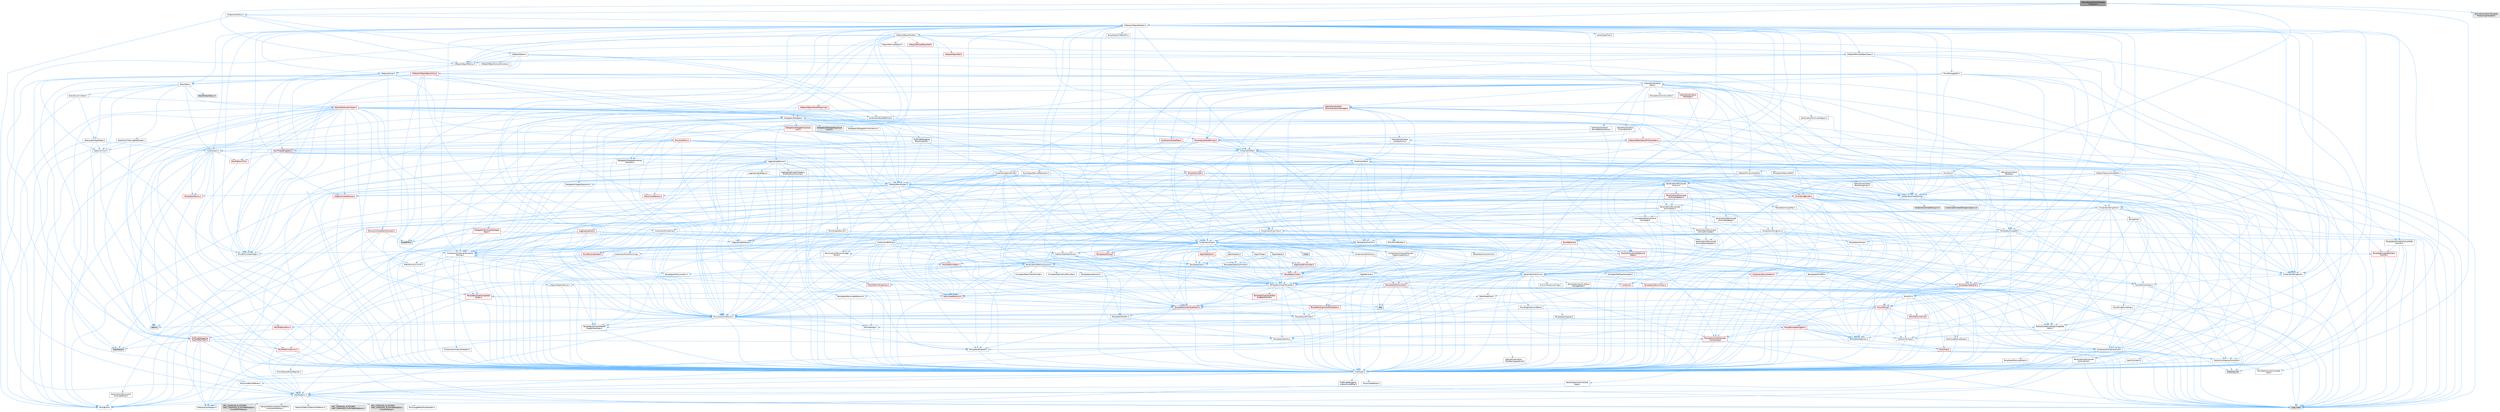 digraph "IMovieSceneTrackTemplateProducer.h"
{
 // INTERACTIVE_SVG=YES
 // LATEX_PDF_SIZE
  bgcolor="transparent";
  edge [fontname=Helvetica,fontsize=10,labelfontname=Helvetica,labelfontsize=10];
  node [fontname=Helvetica,fontsize=10,shape=box,height=0.2,width=0.4];
  Node1 [id="Node000001",label="IMovieSceneTrackTemplate\lProducer.h",height=0.2,width=0.4,color="gray40", fillcolor="grey60", style="filled", fontcolor="black",tooltip=" "];
  Node1 -> Node2 [id="edge1_Node000001_Node000002",color="steelblue1",style="solid",tooltip=" "];
  Node2 [id="Node000002",label="CoreTypes.h",height=0.2,width=0.4,color="grey40", fillcolor="white", style="filled",URL="$dc/dec/CoreTypes_8h.html",tooltip=" "];
  Node2 -> Node3 [id="edge2_Node000002_Node000003",color="steelblue1",style="solid",tooltip=" "];
  Node3 [id="Node000003",label="HAL/Platform.h",height=0.2,width=0.4,color="grey40", fillcolor="white", style="filled",URL="$d9/dd0/Platform_8h.html",tooltip=" "];
  Node3 -> Node4 [id="edge3_Node000003_Node000004",color="steelblue1",style="solid",tooltip=" "];
  Node4 [id="Node000004",label="Misc/Build.h",height=0.2,width=0.4,color="grey40", fillcolor="white", style="filled",URL="$d3/dbb/Build_8h.html",tooltip=" "];
  Node3 -> Node5 [id="edge4_Node000003_Node000005",color="steelblue1",style="solid",tooltip=" "];
  Node5 [id="Node000005",label="Misc/LargeWorldCoordinates.h",height=0.2,width=0.4,color="grey40", fillcolor="white", style="filled",URL="$d2/dcb/LargeWorldCoordinates_8h.html",tooltip=" "];
  Node3 -> Node6 [id="edge5_Node000003_Node000006",color="steelblue1",style="solid",tooltip=" "];
  Node6 [id="Node000006",label="type_traits",height=0.2,width=0.4,color="grey60", fillcolor="#E0E0E0", style="filled",tooltip=" "];
  Node3 -> Node7 [id="edge6_Node000003_Node000007",color="steelblue1",style="solid",tooltip=" "];
  Node7 [id="Node000007",label="PreprocessorHelpers.h",height=0.2,width=0.4,color="grey40", fillcolor="white", style="filled",URL="$db/ddb/PreprocessorHelpers_8h.html",tooltip=" "];
  Node3 -> Node8 [id="edge7_Node000003_Node000008",color="steelblue1",style="solid",tooltip=" "];
  Node8 [id="Node000008",label="UBT_COMPILED_PLATFORM\l/UBT_COMPILED_PLATFORMPlatform\lCompilerPreSetup.h",height=0.2,width=0.4,color="grey60", fillcolor="#E0E0E0", style="filled",tooltip=" "];
  Node3 -> Node9 [id="edge8_Node000003_Node000009",color="steelblue1",style="solid",tooltip=" "];
  Node9 [id="Node000009",label="GenericPlatform/GenericPlatform\lCompilerPreSetup.h",height=0.2,width=0.4,color="grey40", fillcolor="white", style="filled",URL="$d9/dc8/GenericPlatformCompilerPreSetup_8h.html",tooltip=" "];
  Node3 -> Node10 [id="edge9_Node000003_Node000010",color="steelblue1",style="solid",tooltip=" "];
  Node10 [id="Node000010",label="GenericPlatform/GenericPlatform.h",height=0.2,width=0.4,color="grey40", fillcolor="white", style="filled",URL="$d6/d84/GenericPlatform_8h.html",tooltip=" "];
  Node3 -> Node11 [id="edge10_Node000003_Node000011",color="steelblue1",style="solid",tooltip=" "];
  Node11 [id="Node000011",label="UBT_COMPILED_PLATFORM\l/UBT_COMPILED_PLATFORMPlatform.h",height=0.2,width=0.4,color="grey60", fillcolor="#E0E0E0", style="filled",tooltip=" "];
  Node3 -> Node12 [id="edge11_Node000003_Node000012",color="steelblue1",style="solid",tooltip=" "];
  Node12 [id="Node000012",label="UBT_COMPILED_PLATFORM\l/UBT_COMPILED_PLATFORMPlatform\lCompilerSetup.h",height=0.2,width=0.4,color="grey60", fillcolor="#E0E0E0", style="filled",tooltip=" "];
  Node2 -> Node13 [id="edge12_Node000002_Node000013",color="steelblue1",style="solid",tooltip=" "];
  Node13 [id="Node000013",label="ProfilingDebugging\l/UMemoryDefines.h",height=0.2,width=0.4,color="grey40", fillcolor="white", style="filled",URL="$d2/da2/UMemoryDefines_8h.html",tooltip=" "];
  Node2 -> Node14 [id="edge13_Node000002_Node000014",color="steelblue1",style="solid",tooltip=" "];
  Node14 [id="Node000014",label="Misc/CoreMiscDefines.h",height=0.2,width=0.4,color="grey40", fillcolor="white", style="filled",URL="$da/d38/CoreMiscDefines_8h.html",tooltip=" "];
  Node14 -> Node3 [id="edge14_Node000014_Node000003",color="steelblue1",style="solid",tooltip=" "];
  Node14 -> Node7 [id="edge15_Node000014_Node000007",color="steelblue1",style="solid",tooltip=" "];
  Node2 -> Node15 [id="edge16_Node000002_Node000015",color="steelblue1",style="solid",tooltip=" "];
  Node15 [id="Node000015",label="Misc/CoreDefines.h",height=0.2,width=0.4,color="grey40", fillcolor="white", style="filled",URL="$d3/dd2/CoreDefines_8h.html",tooltip=" "];
  Node1 -> Node16 [id="edge17_Node000001_Node000016",color="steelblue1",style="solid",tooltip=" "];
  Node16 [id="Node000016",label="Misc/Guid.h",height=0.2,width=0.4,color="grey40", fillcolor="white", style="filled",URL="$d6/d2a/Guid_8h.html",tooltip=" "];
  Node16 -> Node17 [id="edge18_Node000016_Node000017",color="steelblue1",style="solid",tooltip=" "];
  Node17 [id="Node000017",label="Containers/StringFwd.h",height=0.2,width=0.4,color="grey40", fillcolor="white", style="filled",URL="$df/d37/StringFwd_8h.html",tooltip=" "];
  Node17 -> Node2 [id="edge19_Node000017_Node000002",color="steelblue1",style="solid",tooltip=" "];
  Node17 -> Node18 [id="edge20_Node000017_Node000018",color="steelblue1",style="solid",tooltip=" "];
  Node18 [id="Node000018",label="Traits/ElementType.h",height=0.2,width=0.4,color="grey40", fillcolor="white", style="filled",URL="$d5/d4f/ElementType_8h.html",tooltip=" "];
  Node18 -> Node3 [id="edge21_Node000018_Node000003",color="steelblue1",style="solid",tooltip=" "];
  Node18 -> Node19 [id="edge22_Node000018_Node000019",color="steelblue1",style="solid",tooltip=" "];
  Node19 [id="Node000019",label="initializer_list",height=0.2,width=0.4,color="grey60", fillcolor="#E0E0E0", style="filled",tooltip=" "];
  Node18 -> Node6 [id="edge23_Node000018_Node000006",color="steelblue1",style="solid",tooltip=" "];
  Node17 -> Node20 [id="edge24_Node000017_Node000020",color="steelblue1",style="solid",tooltip=" "];
  Node20 [id="Node000020",label="Traits/IsContiguousContainer.h",height=0.2,width=0.4,color="grey40", fillcolor="white", style="filled",URL="$d5/d3c/IsContiguousContainer_8h.html",tooltip=" "];
  Node20 -> Node2 [id="edge25_Node000020_Node000002",color="steelblue1",style="solid",tooltip=" "];
  Node20 -> Node21 [id="edge26_Node000020_Node000021",color="steelblue1",style="solid",tooltip=" "];
  Node21 [id="Node000021",label="Misc/StaticAssertComplete\lType.h",height=0.2,width=0.4,color="grey40", fillcolor="white", style="filled",URL="$d5/d4e/StaticAssertCompleteType_8h.html",tooltip=" "];
  Node20 -> Node19 [id="edge27_Node000020_Node000019",color="steelblue1",style="solid",tooltip=" "];
  Node16 -> Node22 [id="edge28_Node000016_Node000022",color="steelblue1",style="solid",tooltip=" "];
  Node22 [id="Node000022",label="Containers/UnrealString.h",height=0.2,width=0.4,color="grey40", fillcolor="white", style="filled",URL="$d5/dba/UnrealString_8h.html",tooltip=" "];
  Node22 -> Node23 [id="edge29_Node000022_Node000023",color="steelblue1",style="solid",tooltip=" "];
  Node23 [id="Node000023",label="Containers/UnrealStringIncludes.h.inl",height=0.2,width=0.4,color="grey60", fillcolor="#E0E0E0", style="filled",tooltip=" "];
  Node22 -> Node24 [id="edge30_Node000022_Node000024",color="steelblue1",style="solid",tooltip=" "];
  Node24 [id="Node000024",label="Containers/UnrealString.h.inl",height=0.2,width=0.4,color="grey60", fillcolor="#E0E0E0", style="filled",tooltip=" "];
  Node22 -> Node25 [id="edge31_Node000022_Node000025",color="steelblue1",style="solid",tooltip=" "];
  Node25 [id="Node000025",label="Misc/StringFormatArg.h",height=0.2,width=0.4,color="grey40", fillcolor="white", style="filled",URL="$d2/d16/StringFormatArg_8h.html",tooltip=" "];
  Node25 -> Node26 [id="edge32_Node000025_Node000026",color="steelblue1",style="solid",tooltip=" "];
  Node26 [id="Node000026",label="Containers/ContainersFwd.h",height=0.2,width=0.4,color="grey40", fillcolor="white", style="filled",URL="$d4/d0a/ContainersFwd_8h.html",tooltip=" "];
  Node26 -> Node3 [id="edge33_Node000026_Node000003",color="steelblue1",style="solid",tooltip=" "];
  Node26 -> Node2 [id="edge34_Node000026_Node000002",color="steelblue1",style="solid",tooltip=" "];
  Node26 -> Node20 [id="edge35_Node000026_Node000020",color="steelblue1",style="solid",tooltip=" "];
  Node16 -> Node2 [id="edge36_Node000016_Node000002",color="steelblue1",style="solid",tooltip=" "];
  Node16 -> Node7 [id="edge37_Node000016_Node000007",color="steelblue1",style="solid",tooltip=" "];
  Node16 -> Node27 [id="edge38_Node000016_Node000027",color="steelblue1",style="solid",tooltip=" "];
  Node27 [id="Node000027",label="Hash/CityHash.h",height=0.2,width=0.4,color="grey40", fillcolor="white", style="filled",URL="$d0/d13/CityHash_8h.html",tooltip=" "];
  Node27 -> Node2 [id="edge39_Node000027_Node000002",color="steelblue1",style="solid",tooltip=" "];
  Node16 -> Node28 [id="edge40_Node000016_Node000028",color="steelblue1",style="solid",tooltip=" "];
  Node28 [id="Node000028",label="Misc/AssertionMacros.h",height=0.2,width=0.4,color="grey40", fillcolor="white", style="filled",URL="$d0/dfa/AssertionMacros_8h.html",tooltip=" "];
  Node28 -> Node2 [id="edge41_Node000028_Node000002",color="steelblue1",style="solid",tooltip=" "];
  Node28 -> Node3 [id="edge42_Node000028_Node000003",color="steelblue1",style="solid",tooltip=" "];
  Node28 -> Node29 [id="edge43_Node000028_Node000029",color="steelblue1",style="solid",tooltip=" "];
  Node29 [id="Node000029",label="HAL/PlatformMisc.h",height=0.2,width=0.4,color="red", fillcolor="#FFF0F0", style="filled",URL="$d0/df5/PlatformMisc_8h.html",tooltip=" "];
  Node29 -> Node2 [id="edge44_Node000029_Node000002",color="steelblue1",style="solid",tooltip=" "];
  Node29 -> Node51 [id="edge45_Node000029_Node000051",color="steelblue1",style="solid",tooltip=" "];
  Node51 [id="Node000051",label="ProfilingDebugging\l/CpuProfilerTrace.h",height=0.2,width=0.4,color="red", fillcolor="#FFF0F0", style="filled",URL="$da/dcb/CpuProfilerTrace_8h.html",tooltip=" "];
  Node51 -> Node2 [id="edge46_Node000051_Node000002",color="steelblue1",style="solid",tooltip=" "];
  Node51 -> Node26 [id="edge47_Node000051_Node000026",color="steelblue1",style="solid",tooltip=" "];
  Node51 -> Node52 [id="edge48_Node000051_Node000052",color="steelblue1",style="solid",tooltip=" "];
  Node52 [id="Node000052",label="HAL/PlatformAtomics.h",height=0.2,width=0.4,color="red", fillcolor="#FFF0F0", style="filled",URL="$d3/d36/PlatformAtomics_8h.html",tooltip=" "];
  Node52 -> Node2 [id="edge49_Node000052_Node000002",color="steelblue1",style="solid",tooltip=" "];
  Node51 -> Node7 [id="edge50_Node000051_Node000007",color="steelblue1",style="solid",tooltip=" "];
  Node51 -> Node4 [id="edge51_Node000051_Node000004",color="steelblue1",style="solid",tooltip=" "];
  Node51 -> Node58 [id="edge52_Node000051_Node000058",color="steelblue1",style="solid",tooltip=" "];
  Node58 [id="Node000058",label="Trace/Trace.h",height=0.2,width=0.4,color="grey60", fillcolor="#E0E0E0", style="filled",tooltip=" "];
  Node28 -> Node7 [id="edge53_Node000028_Node000007",color="steelblue1",style="solid",tooltip=" "];
  Node28 -> Node59 [id="edge54_Node000028_Node000059",color="steelblue1",style="solid",tooltip=" "];
  Node59 [id="Node000059",label="Templates/EnableIf.h",height=0.2,width=0.4,color="grey40", fillcolor="white", style="filled",URL="$d7/d60/EnableIf_8h.html",tooltip=" "];
  Node59 -> Node2 [id="edge55_Node000059_Node000002",color="steelblue1",style="solid",tooltip=" "];
  Node28 -> Node60 [id="edge56_Node000028_Node000060",color="steelblue1",style="solid",tooltip=" "];
  Node60 [id="Node000060",label="Templates/IsArrayOrRefOf\lTypeByPredicate.h",height=0.2,width=0.4,color="grey40", fillcolor="white", style="filled",URL="$d6/da1/IsArrayOrRefOfTypeByPredicate_8h.html",tooltip=" "];
  Node60 -> Node2 [id="edge57_Node000060_Node000002",color="steelblue1",style="solid",tooltip=" "];
  Node28 -> Node61 [id="edge58_Node000028_Node000061",color="steelblue1",style="solid",tooltip=" "];
  Node61 [id="Node000061",label="Templates/IsValidVariadic\lFunctionArg.h",height=0.2,width=0.4,color="red", fillcolor="#FFF0F0", style="filled",URL="$d0/dc8/IsValidVariadicFunctionArg_8h.html",tooltip=" "];
  Node61 -> Node2 [id="edge59_Node000061_Node000002",color="steelblue1",style="solid",tooltip=" "];
  Node61 -> Node6 [id="edge60_Node000061_Node000006",color="steelblue1",style="solid",tooltip=" "];
  Node28 -> Node63 [id="edge61_Node000028_Node000063",color="steelblue1",style="solid",tooltip=" "];
  Node63 [id="Node000063",label="Traits/IsCharEncodingCompatible\lWith.h",height=0.2,width=0.4,color="grey40", fillcolor="white", style="filled",URL="$df/dd1/IsCharEncodingCompatibleWith_8h.html",tooltip=" "];
  Node63 -> Node6 [id="edge62_Node000063_Node000006",color="steelblue1",style="solid",tooltip=" "];
  Node63 -> Node64 [id="edge63_Node000063_Node000064",color="steelblue1",style="solid",tooltip=" "];
  Node64 [id="Node000064",label="Traits/IsCharType.h",height=0.2,width=0.4,color="grey40", fillcolor="white", style="filled",URL="$db/d51/IsCharType_8h.html",tooltip=" "];
  Node64 -> Node2 [id="edge64_Node000064_Node000002",color="steelblue1",style="solid",tooltip=" "];
  Node28 -> Node65 [id="edge65_Node000028_Node000065",color="steelblue1",style="solid",tooltip=" "];
  Node65 [id="Node000065",label="Misc/VarArgs.h",height=0.2,width=0.4,color="grey40", fillcolor="white", style="filled",URL="$d5/d6f/VarArgs_8h.html",tooltip=" "];
  Node65 -> Node2 [id="edge66_Node000065_Node000002",color="steelblue1",style="solid",tooltip=" "];
  Node28 -> Node66 [id="edge67_Node000028_Node000066",color="steelblue1",style="solid",tooltip=" "];
  Node66 [id="Node000066",label="String/FormatStringSan.h",height=0.2,width=0.4,color="red", fillcolor="#FFF0F0", style="filled",URL="$d3/d8b/FormatStringSan_8h.html",tooltip=" "];
  Node66 -> Node6 [id="edge68_Node000066_Node000006",color="steelblue1",style="solid",tooltip=" "];
  Node66 -> Node2 [id="edge69_Node000066_Node000002",color="steelblue1",style="solid",tooltip=" "];
  Node66 -> Node67 [id="edge70_Node000066_Node000067",color="steelblue1",style="solid",tooltip=" "];
  Node67 [id="Node000067",label="Templates/Requires.h",height=0.2,width=0.4,color="grey40", fillcolor="white", style="filled",URL="$dc/d96/Requires_8h.html",tooltip=" "];
  Node67 -> Node59 [id="edge71_Node000067_Node000059",color="steelblue1",style="solid",tooltip=" "];
  Node67 -> Node6 [id="edge72_Node000067_Node000006",color="steelblue1",style="solid",tooltip=" "];
  Node66 -> Node68 [id="edge73_Node000066_Node000068",color="steelblue1",style="solid",tooltip=" "];
  Node68 [id="Node000068",label="Templates/Identity.h",height=0.2,width=0.4,color="grey40", fillcolor="white", style="filled",URL="$d0/dd5/Identity_8h.html",tooltip=" "];
  Node66 -> Node61 [id="edge74_Node000066_Node000061",color="steelblue1",style="solid",tooltip=" "];
  Node66 -> Node64 [id="edge75_Node000066_Node000064",color="steelblue1",style="solid",tooltip=" "];
  Node66 -> Node26 [id="edge76_Node000066_Node000026",color="steelblue1",style="solid",tooltip=" "];
  Node28 -> Node72 [id="edge77_Node000028_Node000072",color="steelblue1",style="solid",tooltip=" "];
  Node72 [id="Node000072",label="atomic",height=0.2,width=0.4,color="grey60", fillcolor="#E0E0E0", style="filled",tooltip=" "];
  Node16 -> Node73 [id="edge78_Node000016_Node000073",color="steelblue1",style="solid",tooltip=" "];
  Node73 [id="Node000073",label="Misc/Crc.h",height=0.2,width=0.4,color="grey40", fillcolor="white", style="filled",URL="$d4/dd2/Crc_8h.html",tooltip=" "];
  Node73 -> Node2 [id="edge79_Node000073_Node000002",color="steelblue1",style="solid",tooltip=" "];
  Node73 -> Node74 [id="edge80_Node000073_Node000074",color="steelblue1",style="solid",tooltip=" "];
  Node74 [id="Node000074",label="HAL/PlatformString.h",height=0.2,width=0.4,color="red", fillcolor="#FFF0F0", style="filled",URL="$db/db5/PlatformString_8h.html",tooltip=" "];
  Node74 -> Node2 [id="edge81_Node000074_Node000002",color="steelblue1",style="solid",tooltip=" "];
  Node73 -> Node28 [id="edge82_Node000073_Node000028",color="steelblue1",style="solid",tooltip=" "];
  Node73 -> Node76 [id="edge83_Node000073_Node000076",color="steelblue1",style="solid",tooltip=" "];
  Node76 [id="Node000076",label="Misc/CString.h",height=0.2,width=0.4,color="red", fillcolor="#FFF0F0", style="filled",URL="$d2/d49/CString_8h.html",tooltip=" "];
  Node76 -> Node2 [id="edge84_Node000076_Node000002",color="steelblue1",style="solid",tooltip=" "];
  Node76 -> Node74 [id="edge85_Node000076_Node000074",color="steelblue1",style="solid",tooltip=" "];
  Node76 -> Node28 [id="edge86_Node000076_Node000028",color="steelblue1",style="solid",tooltip=" "];
  Node76 -> Node77 [id="edge87_Node000076_Node000077",color="steelblue1",style="solid",tooltip=" "];
  Node77 [id="Node000077",label="Misc/Char.h",height=0.2,width=0.4,color="red", fillcolor="#FFF0F0", style="filled",URL="$d0/d58/Char_8h.html",tooltip=" "];
  Node77 -> Node2 [id="edge88_Node000077_Node000002",color="steelblue1",style="solid",tooltip=" "];
  Node77 -> Node6 [id="edge89_Node000077_Node000006",color="steelblue1",style="solid",tooltip=" "];
  Node76 -> Node65 [id="edge90_Node000076_Node000065",color="steelblue1",style="solid",tooltip=" "];
  Node76 -> Node60 [id="edge91_Node000076_Node000060",color="steelblue1",style="solid",tooltip=" "];
  Node76 -> Node61 [id="edge92_Node000076_Node000061",color="steelblue1",style="solid",tooltip=" "];
  Node76 -> Node63 [id="edge93_Node000076_Node000063",color="steelblue1",style="solid",tooltip=" "];
  Node73 -> Node77 [id="edge94_Node000073_Node000077",color="steelblue1",style="solid",tooltip=" "];
  Node73 -> Node81 [id="edge95_Node000073_Node000081",color="steelblue1",style="solid",tooltip=" "];
  Node81 [id="Node000081",label="Templates/UnrealTypeTraits.h",height=0.2,width=0.4,color="red", fillcolor="#FFF0F0", style="filled",URL="$d2/d2d/UnrealTypeTraits_8h.html",tooltip=" "];
  Node81 -> Node2 [id="edge96_Node000081_Node000002",color="steelblue1",style="solid",tooltip=" "];
  Node81 -> Node82 [id="edge97_Node000081_Node000082",color="steelblue1",style="solid",tooltip=" "];
  Node82 [id="Node000082",label="Templates/IsPointer.h",height=0.2,width=0.4,color="grey40", fillcolor="white", style="filled",URL="$d7/d05/IsPointer_8h.html",tooltip=" "];
  Node82 -> Node2 [id="edge98_Node000082_Node000002",color="steelblue1",style="solid",tooltip=" "];
  Node81 -> Node28 [id="edge99_Node000081_Node000028",color="steelblue1",style="solid",tooltip=" "];
  Node81 -> Node59 [id="edge100_Node000081_Node000059",color="steelblue1",style="solid",tooltip=" "];
  Node81 -> Node85 [id="edge101_Node000081_Node000085",color="steelblue1",style="solid",tooltip=" "];
  Node85 [id="Node000085",label="Templates/Models.h",height=0.2,width=0.4,color="grey40", fillcolor="white", style="filled",URL="$d3/d0c/Models_8h.html",tooltip=" "];
  Node85 -> Node68 [id="edge102_Node000085_Node000068",color="steelblue1",style="solid",tooltip=" "];
  Node73 -> Node64 [id="edge103_Node000073_Node000064",color="steelblue1",style="solid",tooltip=" "];
  Node16 -> Node89 [id="edge104_Node000016_Node000089",color="steelblue1",style="solid",tooltip=" "];
  Node89 [id="Node000089",label="Serialization/Archive.h",height=0.2,width=0.4,color="grey40", fillcolor="white", style="filled",URL="$d7/d3b/Archive_8h.html",tooltip=" "];
  Node89 -> Node31 [id="edge105_Node000089_Node000031",color="steelblue1",style="solid",tooltip=" "];
  Node31 [id="Node000031",label="CoreFwd.h",height=0.2,width=0.4,color="red", fillcolor="#FFF0F0", style="filled",URL="$d1/d1e/CoreFwd_8h.html",tooltip=" "];
  Node31 -> Node2 [id="edge106_Node000031_Node000002",color="steelblue1",style="solid",tooltip=" "];
  Node31 -> Node26 [id="edge107_Node000031_Node000026",color="steelblue1",style="solid",tooltip=" "];
  Node31 -> Node32 [id="edge108_Node000031_Node000032",color="steelblue1",style="solid",tooltip=" "];
  Node32 [id="Node000032",label="Math/MathFwd.h",height=0.2,width=0.4,color="grey40", fillcolor="white", style="filled",URL="$d2/d10/MathFwd_8h.html",tooltip=" "];
  Node32 -> Node3 [id="edge109_Node000032_Node000003",color="steelblue1",style="solid",tooltip=" "];
  Node89 -> Node2 [id="edge110_Node000089_Node000002",color="steelblue1",style="solid",tooltip=" "];
  Node89 -> Node90 [id="edge111_Node000089_Node000090",color="steelblue1",style="solid",tooltip=" "];
  Node90 [id="Node000090",label="HAL/PlatformProperties.h",height=0.2,width=0.4,color="red", fillcolor="#FFF0F0", style="filled",URL="$d9/db0/PlatformProperties_8h.html",tooltip=" "];
  Node90 -> Node2 [id="edge112_Node000090_Node000002",color="steelblue1",style="solid",tooltip=" "];
  Node89 -> Node93 [id="edge113_Node000089_Node000093",color="steelblue1",style="solid",tooltip=" "];
  Node93 [id="Node000093",label="Internationalization\l/TextNamespaceFwd.h",height=0.2,width=0.4,color="grey40", fillcolor="white", style="filled",URL="$d8/d97/TextNamespaceFwd_8h.html",tooltip=" "];
  Node93 -> Node2 [id="edge114_Node000093_Node000002",color="steelblue1",style="solid",tooltip=" "];
  Node89 -> Node32 [id="edge115_Node000089_Node000032",color="steelblue1",style="solid",tooltip=" "];
  Node89 -> Node28 [id="edge116_Node000089_Node000028",color="steelblue1",style="solid",tooltip=" "];
  Node89 -> Node4 [id="edge117_Node000089_Node000004",color="steelblue1",style="solid",tooltip=" "];
  Node89 -> Node46 [id="edge118_Node000089_Node000046",color="steelblue1",style="solid",tooltip=" "];
  Node46 [id="Node000046",label="Misc/CompressionFlags.h",height=0.2,width=0.4,color="grey40", fillcolor="white", style="filled",URL="$d9/d76/CompressionFlags_8h.html",tooltip=" "];
  Node89 -> Node94 [id="edge119_Node000089_Node000094",color="steelblue1",style="solid",tooltip=" "];
  Node94 [id="Node000094",label="Misc/EngineVersionBase.h",height=0.2,width=0.4,color="grey40", fillcolor="white", style="filled",URL="$d5/d2b/EngineVersionBase_8h.html",tooltip=" "];
  Node94 -> Node2 [id="edge120_Node000094_Node000002",color="steelblue1",style="solid",tooltip=" "];
  Node89 -> Node65 [id="edge121_Node000089_Node000065",color="steelblue1",style="solid",tooltip=" "];
  Node89 -> Node95 [id="edge122_Node000089_Node000095",color="steelblue1",style="solid",tooltip=" "];
  Node95 [id="Node000095",label="Serialization/ArchiveCook\lData.h",height=0.2,width=0.4,color="grey40", fillcolor="white", style="filled",URL="$dc/db6/ArchiveCookData_8h.html",tooltip=" "];
  Node95 -> Node3 [id="edge123_Node000095_Node000003",color="steelblue1",style="solid",tooltip=" "];
  Node89 -> Node96 [id="edge124_Node000089_Node000096",color="steelblue1",style="solid",tooltip=" "];
  Node96 [id="Node000096",label="Serialization/ArchiveSave\lPackageData.h",height=0.2,width=0.4,color="grey40", fillcolor="white", style="filled",URL="$d1/d37/ArchiveSavePackageData_8h.html",tooltip=" "];
  Node89 -> Node59 [id="edge125_Node000089_Node000059",color="steelblue1",style="solid",tooltip=" "];
  Node89 -> Node60 [id="edge126_Node000089_Node000060",color="steelblue1",style="solid",tooltip=" "];
  Node89 -> Node97 [id="edge127_Node000089_Node000097",color="steelblue1",style="solid",tooltip=" "];
  Node97 [id="Node000097",label="Templates/IsEnumClass.h",height=0.2,width=0.4,color="red", fillcolor="#FFF0F0", style="filled",URL="$d7/d15/IsEnumClass_8h.html",tooltip=" "];
  Node97 -> Node2 [id="edge128_Node000097_Node000002",color="steelblue1",style="solid",tooltip=" "];
  Node89 -> Node98 [id="edge129_Node000089_Node000098",color="steelblue1",style="solid",tooltip=" "];
  Node98 [id="Node000098",label="Templates/IsSigned.h",height=0.2,width=0.4,color="grey40", fillcolor="white", style="filled",URL="$d8/dd8/IsSigned_8h.html",tooltip=" "];
  Node98 -> Node2 [id="edge130_Node000098_Node000002",color="steelblue1",style="solid",tooltip=" "];
  Node89 -> Node61 [id="edge131_Node000089_Node000061",color="steelblue1",style="solid",tooltip=" "];
  Node89 -> Node99 [id="edge132_Node000089_Node000099",color="steelblue1",style="solid",tooltip=" "];
  Node99 [id="Node000099",label="Templates/UnrealTemplate.h",height=0.2,width=0.4,color="grey40", fillcolor="white", style="filled",URL="$d4/d24/UnrealTemplate_8h.html",tooltip=" "];
  Node99 -> Node2 [id="edge133_Node000099_Node000002",color="steelblue1",style="solid",tooltip=" "];
  Node99 -> Node82 [id="edge134_Node000099_Node000082",color="steelblue1",style="solid",tooltip=" "];
  Node99 -> Node100 [id="edge135_Node000099_Node000100",color="steelblue1",style="solid",tooltip=" "];
  Node100 [id="Node000100",label="HAL/UnrealMemory.h",height=0.2,width=0.4,color="red", fillcolor="#FFF0F0", style="filled",URL="$d9/d96/UnrealMemory_8h.html",tooltip=" "];
  Node100 -> Node2 [id="edge136_Node000100_Node000002",color="steelblue1",style="solid",tooltip=" "];
  Node100 -> Node82 [id="edge137_Node000100_Node000082",color="steelblue1",style="solid",tooltip=" "];
  Node99 -> Node115 [id="edge138_Node000099_Node000115",color="steelblue1",style="solid",tooltip=" "];
  Node115 [id="Node000115",label="Templates/CopyQualifiers\lAndRefsFromTo.h",height=0.2,width=0.4,color="red", fillcolor="#FFF0F0", style="filled",URL="$d3/db3/CopyQualifiersAndRefsFromTo_8h.html",tooltip=" "];
  Node99 -> Node81 [id="edge139_Node000099_Node000081",color="steelblue1",style="solid",tooltip=" "];
  Node99 -> Node117 [id="edge140_Node000099_Node000117",color="steelblue1",style="solid",tooltip=" "];
  Node117 [id="Node000117",label="Templates/RemoveReference.h",height=0.2,width=0.4,color="grey40", fillcolor="white", style="filled",URL="$da/dbe/RemoveReference_8h.html",tooltip=" "];
  Node117 -> Node2 [id="edge141_Node000117_Node000002",color="steelblue1",style="solid",tooltip=" "];
  Node99 -> Node67 [id="edge142_Node000099_Node000067",color="steelblue1",style="solid",tooltip=" "];
  Node99 -> Node118 [id="edge143_Node000099_Node000118",color="steelblue1",style="solid",tooltip=" "];
  Node118 [id="Node000118",label="Templates/TypeCompatible\lBytes.h",height=0.2,width=0.4,color="red", fillcolor="#FFF0F0", style="filled",URL="$df/d0a/TypeCompatibleBytes_8h.html",tooltip=" "];
  Node118 -> Node2 [id="edge144_Node000118_Node000002",color="steelblue1",style="solid",tooltip=" "];
  Node118 -> Node36 [id="edge145_Node000118_Node000036",color="steelblue1",style="solid",tooltip=" "];
  Node36 [id="Node000036",label="new",height=0.2,width=0.4,color="grey60", fillcolor="#E0E0E0", style="filled",tooltip=" "];
  Node118 -> Node6 [id="edge146_Node000118_Node000006",color="steelblue1",style="solid",tooltip=" "];
  Node99 -> Node68 [id="edge147_Node000099_Node000068",color="steelblue1",style="solid",tooltip=" "];
  Node99 -> Node20 [id="edge148_Node000099_Node000020",color="steelblue1",style="solid",tooltip=" "];
  Node99 -> Node119 [id="edge149_Node000099_Node000119",color="steelblue1",style="solid",tooltip=" "];
  Node119 [id="Node000119",label="Traits/UseBitwiseSwap.h",height=0.2,width=0.4,color="grey40", fillcolor="white", style="filled",URL="$db/df3/UseBitwiseSwap_8h.html",tooltip=" "];
  Node119 -> Node2 [id="edge150_Node000119_Node000002",color="steelblue1",style="solid",tooltip=" "];
  Node119 -> Node6 [id="edge151_Node000119_Node000006",color="steelblue1",style="solid",tooltip=" "];
  Node99 -> Node6 [id="edge152_Node000099_Node000006",color="steelblue1",style="solid",tooltip=" "];
  Node89 -> Node63 [id="edge153_Node000089_Node000063",color="steelblue1",style="solid",tooltip=" "];
  Node89 -> Node120 [id="edge154_Node000089_Node000120",color="steelblue1",style="solid",tooltip=" "];
  Node120 [id="Node000120",label="UObject/ObjectVersion.h",height=0.2,width=0.4,color="grey40", fillcolor="white", style="filled",URL="$da/d63/ObjectVersion_8h.html",tooltip=" "];
  Node120 -> Node2 [id="edge155_Node000120_Node000002",color="steelblue1",style="solid",tooltip=" "];
  Node16 -> Node121 [id="edge156_Node000016_Node000121",color="steelblue1",style="solid",tooltip=" "];
  Node121 [id="Node000121",label="Serialization/MemoryLayout.h",height=0.2,width=0.4,color="grey40", fillcolor="white", style="filled",URL="$d7/d66/MemoryLayout_8h.html",tooltip=" "];
  Node121 -> Node122 [id="edge157_Node000121_Node000122",color="steelblue1",style="solid",tooltip=" "];
  Node122 [id="Node000122",label="Concepts/StaticClassProvider.h",height=0.2,width=0.4,color="grey40", fillcolor="white", style="filled",URL="$dd/d83/StaticClassProvider_8h.html",tooltip=" "];
  Node121 -> Node123 [id="edge158_Node000121_Node000123",color="steelblue1",style="solid",tooltip=" "];
  Node123 [id="Node000123",label="Concepts/StaticStructProvider.h",height=0.2,width=0.4,color="grey40", fillcolor="white", style="filled",URL="$d5/d77/StaticStructProvider_8h.html",tooltip=" "];
  Node121 -> Node124 [id="edge159_Node000121_Node000124",color="steelblue1",style="solid",tooltip=" "];
  Node124 [id="Node000124",label="Containers/EnumAsByte.h",height=0.2,width=0.4,color="red", fillcolor="#FFF0F0", style="filled",URL="$d6/d9a/EnumAsByte_8h.html",tooltip=" "];
  Node124 -> Node2 [id="edge160_Node000124_Node000002",color="steelblue1",style="solid",tooltip=" "];
  Node124 -> Node125 [id="edge161_Node000124_Node000125",color="steelblue1",style="solid",tooltip=" "];
  Node125 [id="Node000125",label="Templates/TypeHash.h",height=0.2,width=0.4,color="red", fillcolor="#FFF0F0", style="filled",URL="$d1/d62/TypeHash_8h.html",tooltip=" "];
  Node125 -> Node2 [id="edge162_Node000125_Node000002",color="steelblue1",style="solid",tooltip=" "];
  Node125 -> Node67 [id="edge163_Node000125_Node000067",color="steelblue1",style="solid",tooltip=" "];
  Node125 -> Node73 [id="edge164_Node000125_Node000073",color="steelblue1",style="solid",tooltip=" "];
  Node125 -> Node6 [id="edge165_Node000125_Node000006",color="steelblue1",style="solid",tooltip=" "];
  Node121 -> Node17 [id="edge166_Node000121_Node000017",color="steelblue1",style="solid",tooltip=" "];
  Node121 -> Node100 [id="edge167_Node000121_Node000100",color="steelblue1",style="solid",tooltip=" "];
  Node121 -> Node127 [id="edge168_Node000121_Node000127",color="steelblue1",style="solid",tooltip=" "];
  Node127 [id="Node000127",label="Misc/DelayedAutoRegister.h",height=0.2,width=0.4,color="grey40", fillcolor="white", style="filled",URL="$d1/dda/DelayedAutoRegister_8h.html",tooltip=" "];
  Node127 -> Node3 [id="edge169_Node000127_Node000003",color="steelblue1",style="solid",tooltip=" "];
  Node121 -> Node59 [id="edge170_Node000121_Node000059",color="steelblue1",style="solid",tooltip=" "];
  Node121 -> Node128 [id="edge171_Node000121_Node000128",color="steelblue1",style="solid",tooltip=" "];
  Node128 [id="Node000128",label="Templates/IsAbstract.h",height=0.2,width=0.4,color="grey40", fillcolor="white", style="filled",URL="$d8/db7/IsAbstract_8h.html",tooltip=" "];
  Node121 -> Node129 [id="edge172_Node000121_Node000129",color="steelblue1",style="solid",tooltip=" "];
  Node129 [id="Node000129",label="Templates/IsPolymorphic.h",height=0.2,width=0.4,color="grey40", fillcolor="white", style="filled",URL="$dc/d20/IsPolymorphic_8h.html",tooltip=" "];
  Node121 -> Node85 [id="edge173_Node000121_Node000085",color="steelblue1",style="solid",tooltip=" "];
  Node121 -> Node99 [id="edge174_Node000121_Node000099",color="steelblue1",style="solid",tooltip=" "];
  Node16 -> Node130 [id="edge175_Node000016_Node000130",color="steelblue1",style="solid",tooltip=" "];
  Node130 [id="Node000130",label="Serialization/Structured\lArchive.h",height=0.2,width=0.4,color="grey40", fillcolor="white", style="filled",URL="$d9/d1e/StructuredArchive_8h.html",tooltip=" "];
  Node130 -> Node131 [id="edge176_Node000130_Node000131",color="steelblue1",style="solid",tooltip=" "];
  Node131 [id="Node000131",label="Containers/Array.h",height=0.2,width=0.4,color="grey40", fillcolor="white", style="filled",URL="$df/dd0/Array_8h.html",tooltip=" "];
  Node131 -> Node2 [id="edge177_Node000131_Node000002",color="steelblue1",style="solid",tooltip=" "];
  Node131 -> Node28 [id="edge178_Node000131_Node000028",color="steelblue1",style="solid",tooltip=" "];
  Node131 -> Node132 [id="edge179_Node000131_Node000132",color="steelblue1",style="solid",tooltip=" "];
  Node132 [id="Node000132",label="Misc/IntrusiveUnsetOptional\lState.h",height=0.2,width=0.4,color="red", fillcolor="#FFF0F0", style="filled",URL="$d2/d0a/IntrusiveUnsetOptionalState_8h.html",tooltip=" "];
  Node131 -> Node134 [id="edge180_Node000131_Node000134",color="steelblue1",style="solid",tooltip=" "];
  Node134 [id="Node000134",label="Misc/ReverseIterate.h",height=0.2,width=0.4,color="red", fillcolor="#FFF0F0", style="filled",URL="$db/de3/ReverseIterate_8h.html",tooltip=" "];
  Node134 -> Node3 [id="edge181_Node000134_Node000003",color="steelblue1",style="solid",tooltip=" "];
  Node131 -> Node100 [id="edge182_Node000131_Node000100",color="steelblue1",style="solid",tooltip=" "];
  Node131 -> Node81 [id="edge183_Node000131_Node000081",color="steelblue1",style="solid",tooltip=" "];
  Node131 -> Node99 [id="edge184_Node000131_Node000099",color="steelblue1",style="solid",tooltip=" "];
  Node131 -> Node136 [id="edge185_Node000131_Node000136",color="steelblue1",style="solid",tooltip=" "];
  Node136 [id="Node000136",label="Containers/AllowShrinking.h",height=0.2,width=0.4,color="grey40", fillcolor="white", style="filled",URL="$d7/d1a/AllowShrinking_8h.html",tooltip=" "];
  Node136 -> Node2 [id="edge186_Node000136_Node000002",color="steelblue1",style="solid",tooltip=" "];
  Node131 -> Node137 [id="edge187_Node000131_Node000137",color="steelblue1",style="solid",tooltip=" "];
  Node137 [id="Node000137",label="Containers/ContainerAllocation\lPolicies.h",height=0.2,width=0.4,color="grey40", fillcolor="white", style="filled",URL="$d7/dff/ContainerAllocationPolicies_8h.html",tooltip=" "];
  Node137 -> Node2 [id="edge188_Node000137_Node000002",color="steelblue1",style="solid",tooltip=" "];
  Node137 -> Node138 [id="edge189_Node000137_Node000138",color="steelblue1",style="solid",tooltip=" "];
  Node138 [id="Node000138",label="Containers/ContainerHelpers.h",height=0.2,width=0.4,color="grey40", fillcolor="white", style="filled",URL="$d7/d33/ContainerHelpers_8h.html",tooltip=" "];
  Node138 -> Node2 [id="edge190_Node000138_Node000002",color="steelblue1",style="solid",tooltip=" "];
  Node137 -> Node137 [id="edge191_Node000137_Node000137",color="steelblue1",style="solid",tooltip=" "];
  Node137 -> Node139 [id="edge192_Node000137_Node000139",color="steelblue1",style="solid",tooltip=" "];
  Node139 [id="Node000139",label="HAL/PlatformMath.h",height=0.2,width=0.4,color="red", fillcolor="#FFF0F0", style="filled",URL="$dc/d53/PlatformMath_8h.html",tooltip=" "];
  Node139 -> Node2 [id="edge193_Node000139_Node000002",color="steelblue1",style="solid",tooltip=" "];
  Node137 -> Node100 [id="edge194_Node000137_Node000100",color="steelblue1",style="solid",tooltip=" "];
  Node137 -> Node45 [id="edge195_Node000137_Node000045",color="steelblue1",style="solid",tooltip=" "];
  Node45 [id="Node000045",label="Math/NumericLimits.h",height=0.2,width=0.4,color="grey40", fillcolor="white", style="filled",URL="$df/d1b/NumericLimits_8h.html",tooltip=" "];
  Node45 -> Node2 [id="edge196_Node000045_Node000002",color="steelblue1",style="solid",tooltip=" "];
  Node137 -> Node28 [id="edge197_Node000137_Node000028",color="steelblue1",style="solid",tooltip=" "];
  Node137 -> Node129 [id="edge198_Node000137_Node000129",color="steelblue1",style="solid",tooltip=" "];
  Node137 -> Node146 [id="edge199_Node000137_Node000146",color="steelblue1",style="solid",tooltip=" "];
  Node146 [id="Node000146",label="Templates/MemoryOps.h",height=0.2,width=0.4,color="red", fillcolor="#FFF0F0", style="filled",URL="$db/dea/MemoryOps_8h.html",tooltip=" "];
  Node146 -> Node2 [id="edge200_Node000146_Node000002",color="steelblue1",style="solid",tooltip=" "];
  Node146 -> Node100 [id="edge201_Node000146_Node000100",color="steelblue1",style="solid",tooltip=" "];
  Node146 -> Node67 [id="edge202_Node000146_Node000067",color="steelblue1",style="solid",tooltip=" "];
  Node146 -> Node81 [id="edge203_Node000146_Node000081",color="steelblue1",style="solid",tooltip=" "];
  Node146 -> Node119 [id="edge204_Node000146_Node000119",color="steelblue1",style="solid",tooltip=" "];
  Node146 -> Node36 [id="edge205_Node000146_Node000036",color="steelblue1",style="solid",tooltip=" "];
  Node146 -> Node6 [id="edge206_Node000146_Node000006",color="steelblue1",style="solid",tooltip=" "];
  Node137 -> Node118 [id="edge207_Node000137_Node000118",color="steelblue1",style="solid",tooltip=" "];
  Node137 -> Node6 [id="edge208_Node000137_Node000006",color="steelblue1",style="solid",tooltip=" "];
  Node131 -> Node147 [id="edge209_Node000131_Node000147",color="steelblue1",style="solid",tooltip=" "];
  Node147 [id="Node000147",label="Containers/ContainerElement\lTypeCompatibility.h",height=0.2,width=0.4,color="grey40", fillcolor="white", style="filled",URL="$df/ddf/ContainerElementTypeCompatibility_8h.html",tooltip=" "];
  Node147 -> Node2 [id="edge210_Node000147_Node000002",color="steelblue1",style="solid",tooltip=" "];
  Node147 -> Node81 [id="edge211_Node000147_Node000081",color="steelblue1",style="solid",tooltip=" "];
  Node131 -> Node89 [id="edge212_Node000131_Node000089",color="steelblue1",style="solid",tooltip=" "];
  Node131 -> Node148 [id="edge213_Node000131_Node000148",color="steelblue1",style="solid",tooltip=" "];
  Node148 [id="Node000148",label="Serialization/MemoryImage\lWriter.h",height=0.2,width=0.4,color="grey40", fillcolor="white", style="filled",URL="$d0/d08/MemoryImageWriter_8h.html",tooltip=" "];
  Node148 -> Node2 [id="edge214_Node000148_Node000002",color="steelblue1",style="solid",tooltip=" "];
  Node148 -> Node121 [id="edge215_Node000148_Node000121",color="steelblue1",style="solid",tooltip=" "];
  Node131 -> Node149 [id="edge216_Node000131_Node000149",color="steelblue1",style="solid",tooltip=" "];
  Node149 [id="Node000149",label="Algo/Heapify.h",height=0.2,width=0.4,color="grey40", fillcolor="white", style="filled",URL="$d0/d2a/Heapify_8h.html",tooltip=" "];
  Node149 -> Node150 [id="edge217_Node000149_Node000150",color="steelblue1",style="solid",tooltip=" "];
  Node150 [id="Node000150",label="Algo/Impl/BinaryHeap.h",height=0.2,width=0.4,color="red", fillcolor="#FFF0F0", style="filled",URL="$d7/da3/Algo_2Impl_2BinaryHeap_8h.html",tooltip=" "];
  Node150 -> Node151 [id="edge218_Node000150_Node000151",color="steelblue1",style="solid",tooltip=" "];
  Node151 [id="Node000151",label="Templates/Invoke.h",height=0.2,width=0.4,color="red", fillcolor="#FFF0F0", style="filled",URL="$d7/deb/Invoke_8h.html",tooltip=" "];
  Node151 -> Node2 [id="edge219_Node000151_Node000002",color="steelblue1",style="solid",tooltip=" "];
  Node151 -> Node99 [id="edge220_Node000151_Node000099",color="steelblue1",style="solid",tooltip=" "];
  Node151 -> Node6 [id="edge221_Node000151_Node000006",color="steelblue1",style="solid",tooltip=" "];
  Node150 -> Node6 [id="edge222_Node000150_Node000006",color="steelblue1",style="solid",tooltip=" "];
  Node149 -> Node155 [id="edge223_Node000149_Node000155",color="steelblue1",style="solid",tooltip=" "];
  Node155 [id="Node000155",label="Templates/IdentityFunctor.h",height=0.2,width=0.4,color="grey40", fillcolor="white", style="filled",URL="$d7/d2e/IdentityFunctor_8h.html",tooltip=" "];
  Node155 -> Node3 [id="edge224_Node000155_Node000003",color="steelblue1",style="solid",tooltip=" "];
  Node149 -> Node151 [id="edge225_Node000149_Node000151",color="steelblue1",style="solid",tooltip=" "];
  Node149 -> Node156 [id="edge226_Node000149_Node000156",color="steelblue1",style="solid",tooltip=" "];
  Node156 [id="Node000156",label="Templates/Less.h",height=0.2,width=0.4,color="grey40", fillcolor="white", style="filled",URL="$de/dc8/Less_8h.html",tooltip=" "];
  Node156 -> Node2 [id="edge227_Node000156_Node000002",color="steelblue1",style="solid",tooltip=" "];
  Node156 -> Node99 [id="edge228_Node000156_Node000099",color="steelblue1",style="solid",tooltip=" "];
  Node149 -> Node99 [id="edge229_Node000149_Node000099",color="steelblue1",style="solid",tooltip=" "];
  Node131 -> Node157 [id="edge230_Node000131_Node000157",color="steelblue1",style="solid",tooltip=" "];
  Node157 [id="Node000157",label="Algo/HeapSort.h",height=0.2,width=0.4,color="grey40", fillcolor="white", style="filled",URL="$d3/d92/HeapSort_8h.html",tooltip=" "];
  Node157 -> Node150 [id="edge231_Node000157_Node000150",color="steelblue1",style="solid",tooltip=" "];
  Node157 -> Node155 [id="edge232_Node000157_Node000155",color="steelblue1",style="solid",tooltip=" "];
  Node157 -> Node156 [id="edge233_Node000157_Node000156",color="steelblue1",style="solid",tooltip=" "];
  Node157 -> Node99 [id="edge234_Node000157_Node000099",color="steelblue1",style="solid",tooltip=" "];
  Node131 -> Node158 [id="edge235_Node000131_Node000158",color="steelblue1",style="solid",tooltip=" "];
  Node158 [id="Node000158",label="Algo/IsHeap.h",height=0.2,width=0.4,color="grey40", fillcolor="white", style="filled",URL="$de/d32/IsHeap_8h.html",tooltip=" "];
  Node158 -> Node150 [id="edge236_Node000158_Node000150",color="steelblue1",style="solid",tooltip=" "];
  Node158 -> Node155 [id="edge237_Node000158_Node000155",color="steelblue1",style="solid",tooltip=" "];
  Node158 -> Node151 [id="edge238_Node000158_Node000151",color="steelblue1",style="solid",tooltip=" "];
  Node158 -> Node156 [id="edge239_Node000158_Node000156",color="steelblue1",style="solid",tooltip=" "];
  Node158 -> Node99 [id="edge240_Node000158_Node000099",color="steelblue1",style="solid",tooltip=" "];
  Node131 -> Node150 [id="edge241_Node000131_Node000150",color="steelblue1",style="solid",tooltip=" "];
  Node131 -> Node159 [id="edge242_Node000131_Node000159",color="steelblue1",style="solid",tooltip=" "];
  Node159 [id="Node000159",label="Algo/StableSort.h",height=0.2,width=0.4,color="red", fillcolor="#FFF0F0", style="filled",URL="$d7/d3c/StableSort_8h.html",tooltip=" "];
  Node159 -> Node155 [id="edge243_Node000159_Node000155",color="steelblue1",style="solid",tooltip=" "];
  Node159 -> Node151 [id="edge244_Node000159_Node000151",color="steelblue1",style="solid",tooltip=" "];
  Node159 -> Node156 [id="edge245_Node000159_Node000156",color="steelblue1",style="solid",tooltip=" "];
  Node159 -> Node99 [id="edge246_Node000159_Node000099",color="steelblue1",style="solid",tooltip=" "];
  Node131 -> Node162 [id="edge247_Node000131_Node000162",color="steelblue1",style="solid",tooltip=" "];
  Node162 [id="Node000162",label="Concepts/GetTypeHashable.h",height=0.2,width=0.4,color="grey40", fillcolor="white", style="filled",URL="$d3/da2/GetTypeHashable_8h.html",tooltip=" "];
  Node162 -> Node2 [id="edge248_Node000162_Node000002",color="steelblue1",style="solid",tooltip=" "];
  Node162 -> Node125 [id="edge249_Node000162_Node000125",color="steelblue1",style="solid",tooltip=" "];
  Node131 -> Node155 [id="edge250_Node000131_Node000155",color="steelblue1",style="solid",tooltip=" "];
  Node131 -> Node151 [id="edge251_Node000131_Node000151",color="steelblue1",style="solid",tooltip=" "];
  Node131 -> Node156 [id="edge252_Node000131_Node000156",color="steelblue1",style="solid",tooltip=" "];
  Node131 -> Node163 [id="edge253_Node000131_Node000163",color="steelblue1",style="solid",tooltip=" "];
  Node163 [id="Node000163",label="Templates/LosesQualifiers\lFromTo.h",height=0.2,width=0.4,color="red", fillcolor="#FFF0F0", style="filled",URL="$d2/db3/LosesQualifiersFromTo_8h.html",tooltip=" "];
  Node163 -> Node6 [id="edge254_Node000163_Node000006",color="steelblue1",style="solid",tooltip=" "];
  Node131 -> Node67 [id="edge255_Node000131_Node000067",color="steelblue1",style="solid",tooltip=" "];
  Node131 -> Node164 [id="edge256_Node000131_Node000164",color="steelblue1",style="solid",tooltip=" "];
  Node164 [id="Node000164",label="Templates/Sorting.h",height=0.2,width=0.4,color="red", fillcolor="#FFF0F0", style="filled",URL="$d3/d9e/Sorting_8h.html",tooltip=" "];
  Node164 -> Node2 [id="edge257_Node000164_Node000002",color="steelblue1",style="solid",tooltip=" "];
  Node164 -> Node139 [id="edge258_Node000164_Node000139",color="steelblue1",style="solid",tooltip=" "];
  Node164 -> Node156 [id="edge259_Node000164_Node000156",color="steelblue1",style="solid",tooltip=" "];
  Node131 -> Node168 [id="edge260_Node000131_Node000168",color="steelblue1",style="solid",tooltip=" "];
  Node168 [id="Node000168",label="Templates/AlignmentTemplates.h",height=0.2,width=0.4,color="red", fillcolor="#FFF0F0", style="filled",URL="$dd/d32/AlignmentTemplates_8h.html",tooltip=" "];
  Node168 -> Node2 [id="edge261_Node000168_Node000002",color="steelblue1",style="solid",tooltip=" "];
  Node168 -> Node82 [id="edge262_Node000168_Node000082",color="steelblue1",style="solid",tooltip=" "];
  Node131 -> Node18 [id="edge263_Node000131_Node000018",color="steelblue1",style="solid",tooltip=" "];
  Node131 -> Node144 [id="edge264_Node000131_Node000144",color="steelblue1",style="solid",tooltip=" "];
  Node144 [id="Node000144",label="limits",height=0.2,width=0.4,color="grey60", fillcolor="#E0E0E0", style="filled",tooltip=" "];
  Node131 -> Node6 [id="edge265_Node000131_Node000006",color="steelblue1",style="solid",tooltip=" "];
  Node130 -> Node137 [id="edge266_Node000130_Node000137",color="steelblue1",style="solid",tooltip=" "];
  Node130 -> Node2 [id="edge267_Node000130_Node000002",color="steelblue1",style="solid",tooltip=" "];
  Node130 -> Node169 [id="edge268_Node000130_Node000169",color="steelblue1",style="solid",tooltip=" "];
  Node169 [id="Node000169",label="Formatters/BinaryArchive\lFormatter.h",height=0.2,width=0.4,color="grey40", fillcolor="white", style="filled",URL="$d2/d01/BinaryArchiveFormatter_8h.html",tooltip=" "];
  Node169 -> Node131 [id="edge269_Node000169_Node000131",color="steelblue1",style="solid",tooltip=" "];
  Node169 -> Node3 [id="edge270_Node000169_Node000003",color="steelblue1",style="solid",tooltip=" "];
  Node169 -> Node89 [id="edge271_Node000169_Node000089",color="steelblue1",style="solid",tooltip=" "];
  Node169 -> Node170 [id="edge272_Node000169_Node000170",color="steelblue1",style="solid",tooltip=" "];
  Node170 [id="Node000170",label="Serialization/Structured\lArchiveFormatter.h",height=0.2,width=0.4,color="grey40", fillcolor="white", style="filled",URL="$db/dfe/StructuredArchiveFormatter_8h.html",tooltip=" "];
  Node170 -> Node131 [id="edge273_Node000170_Node000131",color="steelblue1",style="solid",tooltip=" "];
  Node170 -> Node31 [id="edge274_Node000170_Node000031",color="steelblue1",style="solid",tooltip=" "];
  Node170 -> Node2 [id="edge275_Node000170_Node000002",color="steelblue1",style="solid",tooltip=" "];
  Node170 -> Node171 [id="edge276_Node000170_Node000171",color="steelblue1",style="solid",tooltip=" "];
  Node171 [id="Node000171",label="Serialization/Structured\lArchiveNameHelpers.h",height=0.2,width=0.4,color="grey40", fillcolor="white", style="filled",URL="$d0/d7b/StructuredArchiveNameHelpers_8h.html",tooltip=" "];
  Node171 -> Node2 [id="edge277_Node000171_Node000002",color="steelblue1",style="solid",tooltip=" "];
  Node171 -> Node68 [id="edge278_Node000171_Node000068",color="steelblue1",style="solid",tooltip=" "];
  Node169 -> Node171 [id="edge279_Node000169_Node000171",color="steelblue1",style="solid",tooltip=" "];
  Node130 -> Node4 [id="edge280_Node000130_Node000004",color="steelblue1",style="solid",tooltip=" "];
  Node130 -> Node89 [id="edge281_Node000130_Node000089",color="steelblue1",style="solid",tooltip=" "];
  Node130 -> Node172 [id="edge282_Node000130_Node000172",color="steelblue1",style="solid",tooltip=" "];
  Node172 [id="Node000172",label="Serialization/Structured\lArchiveAdapters.h",height=0.2,width=0.4,color="red", fillcolor="#FFF0F0", style="filled",URL="$d3/de1/StructuredArchiveAdapters_8h.html",tooltip=" "];
  Node172 -> Node2 [id="edge283_Node000172_Node000002",color="steelblue1",style="solid",tooltip=" "];
  Node172 -> Node85 [id="edge284_Node000172_Node000085",color="steelblue1",style="solid",tooltip=" "];
  Node172 -> Node175 [id="edge285_Node000172_Node000175",color="steelblue1",style="solid",tooltip=" "];
  Node175 [id="Node000175",label="Serialization/Structured\lArchiveSlots.h",height=0.2,width=0.4,color="grey40", fillcolor="white", style="filled",URL="$d2/d87/StructuredArchiveSlots_8h.html",tooltip=" "];
  Node175 -> Node131 [id="edge286_Node000175_Node000131",color="steelblue1",style="solid",tooltip=" "];
  Node175 -> Node2 [id="edge287_Node000175_Node000002",color="steelblue1",style="solid",tooltip=" "];
  Node175 -> Node169 [id="edge288_Node000175_Node000169",color="steelblue1",style="solid",tooltip=" "];
  Node175 -> Node4 [id="edge289_Node000175_Node000004",color="steelblue1",style="solid",tooltip=" "];
  Node175 -> Node176 [id="edge290_Node000175_Node000176",color="steelblue1",style="solid",tooltip=" "];
  Node176 [id="Node000176",label="Misc/Optional.h",height=0.2,width=0.4,color="red", fillcolor="#FFF0F0", style="filled",URL="$d2/dae/Optional_8h.html",tooltip=" "];
  Node176 -> Node2 [id="edge291_Node000176_Node000002",color="steelblue1",style="solid",tooltip=" "];
  Node176 -> Node28 [id="edge292_Node000176_Node000028",color="steelblue1",style="solid",tooltip=" "];
  Node176 -> Node132 [id="edge293_Node000176_Node000132",color="steelblue1",style="solid",tooltip=" "];
  Node176 -> Node146 [id="edge294_Node000176_Node000146",color="steelblue1",style="solid",tooltip=" "];
  Node176 -> Node99 [id="edge295_Node000176_Node000099",color="steelblue1",style="solid",tooltip=" "];
  Node176 -> Node89 [id="edge296_Node000176_Node000089",color="steelblue1",style="solid",tooltip=" "];
  Node175 -> Node89 [id="edge297_Node000175_Node000089",color="steelblue1",style="solid",tooltip=" "];
  Node175 -> Node177 [id="edge298_Node000175_Node000177",color="steelblue1",style="solid",tooltip=" "];
  Node177 [id="Node000177",label="Serialization/Structured\lArchiveFwd.h",height=0.2,width=0.4,color="grey40", fillcolor="white", style="filled",URL="$d2/df9/StructuredArchiveFwd_8h.html",tooltip=" "];
  Node177 -> Node2 [id="edge299_Node000177_Node000002",color="steelblue1",style="solid",tooltip=" "];
  Node177 -> Node4 [id="edge300_Node000177_Node000004",color="steelblue1",style="solid",tooltip=" "];
  Node177 -> Node6 [id="edge301_Node000177_Node000006",color="steelblue1",style="solid",tooltip=" "];
  Node175 -> Node171 [id="edge302_Node000175_Node000171",color="steelblue1",style="solid",tooltip=" "];
  Node175 -> Node178 [id="edge303_Node000175_Node000178",color="steelblue1",style="solid",tooltip=" "];
  Node178 [id="Node000178",label="Serialization/Structured\lArchiveSlotBase.h",height=0.2,width=0.4,color="grey40", fillcolor="white", style="filled",URL="$d9/d9a/StructuredArchiveSlotBase_8h.html",tooltip=" "];
  Node178 -> Node2 [id="edge304_Node000178_Node000002",color="steelblue1",style="solid",tooltip=" "];
  Node175 -> Node59 [id="edge305_Node000175_Node000059",color="steelblue1",style="solid",tooltip=" "];
  Node175 -> Node97 [id="edge306_Node000175_Node000097",color="steelblue1",style="solid",tooltip=" "];
  Node172 -> Node179 [id="edge307_Node000172_Node000179",color="steelblue1",style="solid",tooltip=" "];
  Node179 [id="Node000179",label="Templates/UniqueObj.h",height=0.2,width=0.4,color="grey40", fillcolor="white", style="filled",URL="$da/d95/UniqueObj_8h.html",tooltip=" "];
  Node179 -> Node2 [id="edge308_Node000179_Node000002",color="steelblue1",style="solid",tooltip=" "];
  Node179 -> Node180 [id="edge309_Node000179_Node000180",color="steelblue1",style="solid",tooltip=" "];
  Node180 [id="Node000180",label="Templates/UniquePtr.h",height=0.2,width=0.4,color="grey40", fillcolor="white", style="filled",URL="$de/d1a/UniquePtr_8h.html",tooltip=" "];
  Node180 -> Node2 [id="edge310_Node000180_Node000002",color="steelblue1",style="solid",tooltip=" "];
  Node180 -> Node99 [id="edge311_Node000180_Node000099",color="steelblue1",style="solid",tooltip=" "];
  Node180 -> Node181 [id="edge312_Node000180_Node000181",color="steelblue1",style="solid",tooltip=" "];
  Node181 [id="Node000181",label="Templates/IsArray.h",height=0.2,width=0.4,color="grey40", fillcolor="white", style="filled",URL="$d8/d8d/IsArray_8h.html",tooltip=" "];
  Node181 -> Node2 [id="edge313_Node000181_Node000002",color="steelblue1",style="solid",tooltip=" "];
  Node180 -> Node182 [id="edge314_Node000180_Node000182",color="steelblue1",style="solid",tooltip=" "];
  Node182 [id="Node000182",label="Templates/RemoveExtent.h",height=0.2,width=0.4,color="grey40", fillcolor="white", style="filled",URL="$dc/de9/RemoveExtent_8h.html",tooltip=" "];
  Node182 -> Node2 [id="edge315_Node000182_Node000002",color="steelblue1",style="solid",tooltip=" "];
  Node180 -> Node67 [id="edge316_Node000180_Node000067",color="steelblue1",style="solid",tooltip=" "];
  Node180 -> Node121 [id="edge317_Node000180_Node000121",color="steelblue1",style="solid",tooltip=" "];
  Node180 -> Node6 [id="edge318_Node000180_Node000006",color="steelblue1",style="solid",tooltip=" "];
  Node130 -> Node183 [id="edge319_Node000130_Node000183",color="steelblue1",style="solid",tooltip=" "];
  Node183 [id="Node000183",label="Serialization/Structured\lArchiveDefines.h",height=0.2,width=0.4,color="grey40", fillcolor="white", style="filled",URL="$d3/d61/StructuredArchiveDefines_8h.html",tooltip=" "];
  Node183 -> Node4 [id="edge320_Node000183_Node000004",color="steelblue1",style="solid",tooltip=" "];
  Node130 -> Node170 [id="edge321_Node000130_Node000170",color="steelblue1",style="solid",tooltip=" "];
  Node130 -> Node177 [id="edge322_Node000130_Node000177",color="steelblue1",style="solid",tooltip=" "];
  Node130 -> Node171 [id="edge323_Node000130_Node000171",color="steelblue1",style="solid",tooltip=" "];
  Node130 -> Node178 [id="edge324_Node000130_Node000178",color="steelblue1",style="solid",tooltip=" "];
  Node130 -> Node175 [id="edge325_Node000130_Node000175",color="steelblue1",style="solid",tooltip=" "];
  Node130 -> Node179 [id="edge326_Node000130_Node000179",color="steelblue1",style="solid",tooltip=" "];
  Node1 -> Node184 [id="edge327_Node000001_Node000184",color="steelblue1",style="solid",tooltip=" "];
  Node184 [id="Node000184",label="UObject/Interface.h",height=0.2,width=0.4,color="grey40", fillcolor="white", style="filled",URL="$d7/d91/Interface_8h.html",tooltip=" "];
  Node184 -> Node3 [id="edge328_Node000184_Node000003",color="steelblue1",style="solid",tooltip=" "];
  Node184 -> Node185 [id="edge329_Node000184_Node000185",color="steelblue1",style="solid",tooltip=" "];
  Node185 [id="Node000185",label="UObject/Object.h",height=0.2,width=0.4,color="grey40", fillcolor="white", style="filled",URL="$db/dbf/Object_8h.html",tooltip=" "];
  Node185 -> Node186 [id="edge330_Node000185_Node000186",color="steelblue1",style="solid",tooltip=" "];
  Node186 [id="Node000186",label="UObject/Script.h",height=0.2,width=0.4,color="grey40", fillcolor="white", style="filled",URL="$de/dc6/Script_8h.html",tooltip=" "];
  Node186 -> Node187 [id="edge331_Node000186_Node000187",color="steelblue1",style="solid",tooltip=" "];
  Node187 [id="Node000187",label="Delegates/Delegate.h",height=0.2,width=0.4,color="grey40", fillcolor="white", style="filled",URL="$d4/d80/Delegate_8h.html",tooltip=" "];
  Node187 -> Node2 [id="edge332_Node000187_Node000002",color="steelblue1",style="solid",tooltip=" "];
  Node187 -> Node28 [id="edge333_Node000187_Node000028",color="steelblue1",style="solid",tooltip=" "];
  Node187 -> Node188 [id="edge334_Node000187_Node000188",color="steelblue1",style="solid",tooltip=" "];
  Node188 [id="Node000188",label="UObject/NameTypes.h",height=0.2,width=0.4,color="grey40", fillcolor="white", style="filled",URL="$d6/d35/NameTypes_8h.html",tooltip=" "];
  Node188 -> Node2 [id="edge335_Node000188_Node000002",color="steelblue1",style="solid",tooltip=" "];
  Node188 -> Node28 [id="edge336_Node000188_Node000028",color="steelblue1",style="solid",tooltip=" "];
  Node188 -> Node100 [id="edge337_Node000188_Node000100",color="steelblue1",style="solid",tooltip=" "];
  Node188 -> Node81 [id="edge338_Node000188_Node000081",color="steelblue1",style="solid",tooltip=" "];
  Node188 -> Node99 [id="edge339_Node000188_Node000099",color="steelblue1",style="solid",tooltip=" "];
  Node188 -> Node22 [id="edge340_Node000188_Node000022",color="steelblue1",style="solid",tooltip=" "];
  Node188 -> Node189 [id="edge341_Node000188_Node000189",color="steelblue1",style="solid",tooltip=" "];
  Node189 [id="Node000189",label="HAL/CriticalSection.h",height=0.2,width=0.4,color="red", fillcolor="#FFF0F0", style="filled",URL="$d6/d90/CriticalSection_8h.html",tooltip=" "];
  Node188 -> Node192 [id="edge342_Node000188_Node000192",color="steelblue1",style="solid",tooltip=" "];
  Node192 [id="Node000192",label="Containers/StringConv.h",height=0.2,width=0.4,color="grey40", fillcolor="white", style="filled",URL="$d3/ddf/StringConv_8h.html",tooltip=" "];
  Node192 -> Node2 [id="edge343_Node000192_Node000002",color="steelblue1",style="solid",tooltip=" "];
  Node192 -> Node28 [id="edge344_Node000192_Node000028",color="steelblue1",style="solid",tooltip=" "];
  Node192 -> Node137 [id="edge345_Node000192_Node000137",color="steelblue1",style="solid",tooltip=" "];
  Node192 -> Node131 [id="edge346_Node000192_Node000131",color="steelblue1",style="solid",tooltip=" "];
  Node192 -> Node76 [id="edge347_Node000192_Node000076",color="steelblue1",style="solid",tooltip=" "];
  Node192 -> Node181 [id="edge348_Node000192_Node000181",color="steelblue1",style="solid",tooltip=" "];
  Node192 -> Node99 [id="edge349_Node000192_Node000099",color="steelblue1",style="solid",tooltip=" "];
  Node192 -> Node81 [id="edge350_Node000192_Node000081",color="steelblue1",style="solid",tooltip=" "];
  Node192 -> Node18 [id="edge351_Node000192_Node000018",color="steelblue1",style="solid",tooltip=" "];
  Node192 -> Node63 [id="edge352_Node000192_Node000063",color="steelblue1",style="solid",tooltip=" "];
  Node192 -> Node20 [id="edge353_Node000192_Node000020",color="steelblue1",style="solid",tooltip=" "];
  Node192 -> Node6 [id="edge354_Node000192_Node000006",color="steelblue1",style="solid",tooltip=" "];
  Node188 -> Node17 [id="edge355_Node000188_Node000017",color="steelblue1",style="solid",tooltip=" "];
  Node188 -> Node193 [id="edge356_Node000188_Node000193",color="steelblue1",style="solid",tooltip=" "];
  Node193 [id="Node000193",label="UObject/UnrealNames.h",height=0.2,width=0.4,color="red", fillcolor="#FFF0F0", style="filled",URL="$d8/db1/UnrealNames_8h.html",tooltip=" "];
  Node193 -> Node2 [id="edge357_Node000193_Node000002",color="steelblue1",style="solid",tooltip=" "];
  Node188 -> Node106 [id="edge358_Node000188_Node000106",color="steelblue1",style="solid",tooltip=" "];
  Node106 [id="Node000106",label="Templates/Atomic.h",height=0.2,width=0.4,color="red", fillcolor="#FFF0F0", style="filled",URL="$d3/d91/Atomic_8h.html",tooltip=" "];
  Node106 -> Node72 [id="edge359_Node000106_Node000072",color="steelblue1",style="solid",tooltip=" "];
  Node188 -> Node121 [id="edge360_Node000188_Node000121",color="steelblue1",style="solid",tooltip=" "];
  Node188 -> Node132 [id="edge361_Node000188_Node000132",color="steelblue1",style="solid",tooltip=" "];
  Node188 -> Node195 [id="edge362_Node000188_Node000195",color="steelblue1",style="solid",tooltip=" "];
  Node195 [id="Node000195",label="Misc/StringBuilder.h",height=0.2,width=0.4,color="red", fillcolor="#FFF0F0", style="filled",URL="$d4/d52/StringBuilder_8h.html",tooltip=" "];
  Node195 -> Node17 [id="edge363_Node000195_Node000017",color="steelblue1",style="solid",tooltip=" "];
  Node195 -> Node196 [id="edge364_Node000195_Node000196",color="steelblue1",style="solid",tooltip=" "];
  Node196 [id="Node000196",label="Containers/StringView.h",height=0.2,width=0.4,color="grey40", fillcolor="white", style="filled",URL="$dd/dea/StringView_8h.html",tooltip=" "];
  Node196 -> Node2 [id="edge365_Node000196_Node000002",color="steelblue1",style="solid",tooltip=" "];
  Node196 -> Node17 [id="edge366_Node000196_Node000017",color="steelblue1",style="solid",tooltip=" "];
  Node196 -> Node100 [id="edge367_Node000196_Node000100",color="steelblue1",style="solid",tooltip=" "];
  Node196 -> Node45 [id="edge368_Node000196_Node000045",color="steelblue1",style="solid",tooltip=" "];
  Node196 -> Node167 [id="edge369_Node000196_Node000167",color="steelblue1",style="solid",tooltip=" "];
  Node167 [id="Node000167",label="Math/UnrealMathUtility.h",height=0.2,width=0.4,color="grey40", fillcolor="white", style="filled",URL="$db/db8/UnrealMathUtility_8h.html",tooltip=" "];
  Node167 -> Node2 [id="edge370_Node000167_Node000002",color="steelblue1",style="solid",tooltip=" "];
  Node167 -> Node28 [id="edge371_Node000167_Node000028",color="steelblue1",style="solid",tooltip=" "];
  Node167 -> Node139 [id="edge372_Node000167_Node000139",color="steelblue1",style="solid",tooltip=" "];
  Node167 -> Node32 [id="edge373_Node000167_Node000032",color="steelblue1",style="solid",tooltip=" "];
  Node167 -> Node68 [id="edge374_Node000167_Node000068",color="steelblue1",style="solid",tooltip=" "];
  Node167 -> Node67 [id="edge375_Node000167_Node000067",color="steelblue1",style="solid",tooltip=" "];
  Node196 -> Node73 [id="edge376_Node000196_Node000073",color="steelblue1",style="solid",tooltip=" "];
  Node196 -> Node76 [id="edge377_Node000196_Node000076",color="steelblue1",style="solid",tooltip=" "];
  Node196 -> Node134 [id="edge378_Node000196_Node000134",color="steelblue1",style="solid",tooltip=" "];
  Node196 -> Node197 [id="edge379_Node000196_Node000197",color="steelblue1",style="solid",tooltip=" "];
  Node197 [id="Node000197",label="String/Find.h",height=0.2,width=0.4,color="grey40", fillcolor="white", style="filled",URL="$d7/dda/String_2Find_8h.html",tooltip=" "];
  Node197 -> Node198 [id="edge380_Node000197_Node000198",color="steelblue1",style="solid",tooltip=" "];
  Node198 [id="Node000198",label="Containers/ArrayView.h",height=0.2,width=0.4,color="grey40", fillcolor="white", style="filled",URL="$d7/df4/ArrayView_8h.html",tooltip=" "];
  Node198 -> Node2 [id="edge381_Node000198_Node000002",color="steelblue1",style="solid",tooltip=" "];
  Node198 -> Node26 [id="edge382_Node000198_Node000026",color="steelblue1",style="solid",tooltip=" "];
  Node198 -> Node28 [id="edge383_Node000198_Node000028",color="steelblue1",style="solid",tooltip=" "];
  Node198 -> Node134 [id="edge384_Node000198_Node000134",color="steelblue1",style="solid",tooltip=" "];
  Node198 -> Node132 [id="edge385_Node000198_Node000132",color="steelblue1",style="solid",tooltip=" "];
  Node198 -> Node151 [id="edge386_Node000198_Node000151",color="steelblue1",style="solid",tooltip=" "];
  Node198 -> Node81 [id="edge387_Node000198_Node000081",color="steelblue1",style="solid",tooltip=" "];
  Node198 -> Node18 [id="edge388_Node000198_Node000018",color="steelblue1",style="solid",tooltip=" "];
  Node198 -> Node131 [id="edge389_Node000198_Node000131",color="steelblue1",style="solid",tooltip=" "];
  Node198 -> Node167 [id="edge390_Node000198_Node000167",color="steelblue1",style="solid",tooltip=" "];
  Node198 -> Node6 [id="edge391_Node000198_Node000006",color="steelblue1",style="solid",tooltip=" "];
  Node197 -> Node26 [id="edge392_Node000197_Node000026",color="steelblue1",style="solid",tooltip=" "];
  Node197 -> Node17 [id="edge393_Node000197_Node000017",color="steelblue1",style="solid",tooltip=" "];
  Node197 -> Node2 [id="edge394_Node000197_Node000002",color="steelblue1",style="solid",tooltip=" "];
  Node197 -> Node76 [id="edge395_Node000197_Node000076",color="steelblue1",style="solid",tooltip=" "];
  Node196 -> Node67 [id="edge396_Node000196_Node000067",color="steelblue1",style="solid",tooltip=" "];
  Node196 -> Node99 [id="edge397_Node000196_Node000099",color="steelblue1",style="solid",tooltip=" "];
  Node196 -> Node18 [id="edge398_Node000196_Node000018",color="steelblue1",style="solid",tooltip=" "];
  Node196 -> Node63 [id="edge399_Node000196_Node000063",color="steelblue1",style="solid",tooltip=" "];
  Node196 -> Node64 [id="edge400_Node000196_Node000064",color="steelblue1",style="solid",tooltip=" "];
  Node196 -> Node20 [id="edge401_Node000196_Node000020",color="steelblue1",style="solid",tooltip=" "];
  Node196 -> Node6 [id="edge402_Node000196_Node000006",color="steelblue1",style="solid",tooltip=" "];
  Node195 -> Node2 [id="edge403_Node000195_Node000002",color="steelblue1",style="solid",tooltip=" "];
  Node195 -> Node74 [id="edge404_Node000195_Node000074",color="steelblue1",style="solid",tooltip=" "];
  Node195 -> Node100 [id="edge405_Node000195_Node000100",color="steelblue1",style="solid",tooltip=" "];
  Node195 -> Node28 [id="edge406_Node000195_Node000028",color="steelblue1",style="solid",tooltip=" "];
  Node195 -> Node76 [id="edge407_Node000195_Node000076",color="steelblue1",style="solid",tooltip=" "];
  Node195 -> Node59 [id="edge408_Node000195_Node000059",color="steelblue1",style="solid",tooltip=" "];
  Node195 -> Node60 [id="edge409_Node000195_Node000060",color="steelblue1",style="solid",tooltip=" "];
  Node195 -> Node61 [id="edge410_Node000195_Node000061",color="steelblue1",style="solid",tooltip=" "];
  Node195 -> Node67 [id="edge411_Node000195_Node000067",color="steelblue1",style="solid",tooltip=" "];
  Node195 -> Node99 [id="edge412_Node000195_Node000099",color="steelblue1",style="solid",tooltip=" "];
  Node195 -> Node81 [id="edge413_Node000195_Node000081",color="steelblue1",style="solid",tooltip=" "];
  Node195 -> Node63 [id="edge414_Node000195_Node000063",color="steelblue1",style="solid",tooltip=" "];
  Node195 -> Node64 [id="edge415_Node000195_Node000064",color="steelblue1",style="solid",tooltip=" "];
  Node195 -> Node20 [id="edge416_Node000195_Node000020",color="steelblue1",style="solid",tooltip=" "];
  Node195 -> Node6 [id="edge417_Node000195_Node000006",color="steelblue1",style="solid",tooltip=" "];
  Node188 -> Node58 [id="edge418_Node000188_Node000058",color="steelblue1",style="solid",tooltip=" "];
  Node187 -> Node201 [id="edge419_Node000187_Node000201",color="steelblue1",style="solid",tooltip=" "];
  Node201 [id="Node000201",label="Templates/SharedPointer.h",height=0.2,width=0.4,color="red", fillcolor="#FFF0F0", style="filled",URL="$d2/d17/SharedPointer_8h.html",tooltip=" "];
  Node201 -> Node2 [id="edge420_Node000201_Node000002",color="steelblue1",style="solid",tooltip=" "];
  Node201 -> Node132 [id="edge421_Node000201_Node000132",color="steelblue1",style="solid",tooltip=" "];
  Node201 -> Node202 [id="edge422_Node000201_Node000202",color="steelblue1",style="solid",tooltip=" "];
  Node202 [id="Node000202",label="Templates/PointerIsConvertible\lFromTo.h",height=0.2,width=0.4,color="grey40", fillcolor="white", style="filled",URL="$d6/d65/PointerIsConvertibleFromTo_8h.html",tooltip=" "];
  Node202 -> Node2 [id="edge423_Node000202_Node000002",color="steelblue1",style="solid",tooltip=" "];
  Node202 -> Node21 [id="edge424_Node000202_Node000021",color="steelblue1",style="solid",tooltip=" "];
  Node202 -> Node163 [id="edge425_Node000202_Node000163",color="steelblue1",style="solid",tooltip=" "];
  Node202 -> Node6 [id="edge426_Node000202_Node000006",color="steelblue1",style="solid",tooltip=" "];
  Node201 -> Node28 [id="edge427_Node000201_Node000028",color="steelblue1",style="solid",tooltip=" "];
  Node201 -> Node100 [id="edge428_Node000201_Node000100",color="steelblue1",style="solid",tooltip=" "];
  Node201 -> Node131 [id="edge429_Node000201_Node000131",color="steelblue1",style="solid",tooltip=" "];
  Node201 -> Node203 [id="edge430_Node000201_Node000203",color="steelblue1",style="solid",tooltip=" "];
  Node203 [id="Node000203",label="Containers/Map.h",height=0.2,width=0.4,color="grey40", fillcolor="white", style="filled",URL="$df/d79/Map_8h.html",tooltip=" "];
  Node203 -> Node2 [id="edge431_Node000203_Node000002",color="steelblue1",style="solid",tooltip=" "];
  Node203 -> Node204 [id="edge432_Node000203_Node000204",color="steelblue1",style="solid",tooltip=" "];
  Node204 [id="Node000204",label="Algo/Reverse.h",height=0.2,width=0.4,color="grey40", fillcolor="white", style="filled",URL="$d5/d93/Reverse_8h.html",tooltip=" "];
  Node204 -> Node2 [id="edge433_Node000204_Node000002",color="steelblue1",style="solid",tooltip=" "];
  Node204 -> Node99 [id="edge434_Node000204_Node000099",color="steelblue1",style="solid",tooltip=" "];
  Node203 -> Node147 [id="edge435_Node000203_Node000147",color="steelblue1",style="solid",tooltip=" "];
  Node203 -> Node205 [id="edge436_Node000203_Node000205",color="steelblue1",style="solid",tooltip=" "];
  Node205 [id="Node000205",label="Containers/Set.h",height=0.2,width=0.4,color="grey40", fillcolor="white", style="filled",URL="$d4/d45/Set_8h.html",tooltip=" "];
  Node205 -> Node137 [id="edge437_Node000205_Node000137",color="steelblue1",style="solid",tooltip=" "];
  Node205 -> Node147 [id="edge438_Node000205_Node000147",color="steelblue1",style="solid",tooltip=" "];
  Node205 -> Node206 [id="edge439_Node000205_Node000206",color="steelblue1",style="solid",tooltip=" "];
  Node206 [id="Node000206",label="Containers/SetUtilities.h",height=0.2,width=0.4,color="grey40", fillcolor="white", style="filled",URL="$dc/de5/SetUtilities_8h.html",tooltip=" "];
  Node206 -> Node2 [id="edge440_Node000206_Node000002",color="steelblue1",style="solid",tooltip=" "];
  Node206 -> Node121 [id="edge441_Node000206_Node000121",color="steelblue1",style="solid",tooltip=" "];
  Node206 -> Node146 [id="edge442_Node000206_Node000146",color="steelblue1",style="solid",tooltip=" "];
  Node206 -> Node81 [id="edge443_Node000206_Node000081",color="steelblue1",style="solid",tooltip=" "];
  Node205 -> Node207 [id="edge444_Node000205_Node000207",color="steelblue1",style="solid",tooltip=" "];
  Node207 [id="Node000207",label="Containers/SparseArray.h",height=0.2,width=0.4,color="grey40", fillcolor="white", style="filled",URL="$d5/dbf/SparseArray_8h.html",tooltip=" "];
  Node207 -> Node2 [id="edge445_Node000207_Node000002",color="steelblue1",style="solid",tooltip=" "];
  Node207 -> Node28 [id="edge446_Node000207_Node000028",color="steelblue1",style="solid",tooltip=" "];
  Node207 -> Node100 [id="edge447_Node000207_Node000100",color="steelblue1",style="solid",tooltip=" "];
  Node207 -> Node81 [id="edge448_Node000207_Node000081",color="steelblue1",style="solid",tooltip=" "];
  Node207 -> Node99 [id="edge449_Node000207_Node000099",color="steelblue1",style="solid",tooltip=" "];
  Node207 -> Node137 [id="edge450_Node000207_Node000137",color="steelblue1",style="solid",tooltip=" "];
  Node207 -> Node156 [id="edge451_Node000207_Node000156",color="steelblue1",style="solid",tooltip=" "];
  Node207 -> Node131 [id="edge452_Node000207_Node000131",color="steelblue1",style="solid",tooltip=" "];
  Node207 -> Node167 [id="edge453_Node000207_Node000167",color="steelblue1",style="solid",tooltip=" "];
  Node207 -> Node208 [id="edge454_Node000207_Node000208",color="steelblue1",style="solid",tooltip=" "];
  Node208 [id="Node000208",label="Containers/ScriptArray.h",height=0.2,width=0.4,color="grey40", fillcolor="white", style="filled",URL="$dc/daf/ScriptArray_8h.html",tooltip=" "];
  Node208 -> Node2 [id="edge455_Node000208_Node000002",color="steelblue1",style="solid",tooltip=" "];
  Node208 -> Node28 [id="edge456_Node000208_Node000028",color="steelblue1",style="solid",tooltip=" "];
  Node208 -> Node100 [id="edge457_Node000208_Node000100",color="steelblue1",style="solid",tooltip=" "];
  Node208 -> Node136 [id="edge458_Node000208_Node000136",color="steelblue1",style="solid",tooltip=" "];
  Node208 -> Node137 [id="edge459_Node000208_Node000137",color="steelblue1",style="solid",tooltip=" "];
  Node208 -> Node131 [id="edge460_Node000208_Node000131",color="steelblue1",style="solid",tooltip=" "];
  Node208 -> Node19 [id="edge461_Node000208_Node000019",color="steelblue1",style="solid",tooltip=" "];
  Node207 -> Node209 [id="edge462_Node000207_Node000209",color="steelblue1",style="solid",tooltip=" "];
  Node209 [id="Node000209",label="Containers/BitArray.h",height=0.2,width=0.4,color="grey40", fillcolor="white", style="filled",URL="$d1/de4/BitArray_8h.html",tooltip=" "];
  Node209 -> Node137 [id="edge463_Node000209_Node000137",color="steelblue1",style="solid",tooltip=" "];
  Node209 -> Node2 [id="edge464_Node000209_Node000002",color="steelblue1",style="solid",tooltip=" "];
  Node209 -> Node52 [id="edge465_Node000209_Node000052",color="steelblue1",style="solid",tooltip=" "];
  Node209 -> Node100 [id="edge466_Node000209_Node000100",color="steelblue1",style="solid",tooltip=" "];
  Node209 -> Node167 [id="edge467_Node000209_Node000167",color="steelblue1",style="solid",tooltip=" "];
  Node209 -> Node28 [id="edge468_Node000209_Node000028",color="steelblue1",style="solid",tooltip=" "];
  Node209 -> Node47 [id="edge469_Node000209_Node000047",color="steelblue1",style="solid",tooltip=" "];
  Node47 [id="Node000047",label="Misc/EnumClassFlags.h",height=0.2,width=0.4,color="grey40", fillcolor="white", style="filled",URL="$d8/de7/EnumClassFlags_8h.html",tooltip=" "];
  Node209 -> Node89 [id="edge470_Node000209_Node000089",color="steelblue1",style="solid",tooltip=" "];
  Node209 -> Node148 [id="edge471_Node000209_Node000148",color="steelblue1",style="solid",tooltip=" "];
  Node209 -> Node121 [id="edge472_Node000209_Node000121",color="steelblue1",style="solid",tooltip=" "];
  Node209 -> Node59 [id="edge473_Node000209_Node000059",color="steelblue1",style="solid",tooltip=" "];
  Node209 -> Node151 [id="edge474_Node000209_Node000151",color="steelblue1",style="solid",tooltip=" "];
  Node209 -> Node99 [id="edge475_Node000209_Node000099",color="steelblue1",style="solid",tooltip=" "];
  Node209 -> Node81 [id="edge476_Node000209_Node000081",color="steelblue1",style="solid",tooltip=" "];
  Node207 -> Node130 [id="edge477_Node000207_Node000130",color="steelblue1",style="solid",tooltip=" "];
  Node207 -> Node148 [id="edge478_Node000207_Node000148",color="steelblue1",style="solid",tooltip=" "];
  Node207 -> Node22 [id="edge479_Node000207_Node000022",color="steelblue1",style="solid",tooltip=" "];
  Node207 -> Node132 [id="edge480_Node000207_Node000132",color="steelblue1",style="solid",tooltip=" "];
  Node205 -> Node26 [id="edge481_Node000205_Node000026",color="steelblue1",style="solid",tooltip=" "];
  Node205 -> Node167 [id="edge482_Node000205_Node000167",color="steelblue1",style="solid",tooltip=" "];
  Node205 -> Node28 [id="edge483_Node000205_Node000028",color="steelblue1",style="solid",tooltip=" "];
  Node205 -> Node210 [id="edge484_Node000205_Node000210",color="steelblue1",style="solid",tooltip=" "];
  Node210 [id="Node000210",label="Misc/StructBuilder.h",height=0.2,width=0.4,color="grey40", fillcolor="white", style="filled",URL="$d9/db3/StructBuilder_8h.html",tooltip=" "];
  Node210 -> Node2 [id="edge485_Node000210_Node000002",color="steelblue1",style="solid",tooltip=" "];
  Node210 -> Node167 [id="edge486_Node000210_Node000167",color="steelblue1",style="solid",tooltip=" "];
  Node210 -> Node168 [id="edge487_Node000210_Node000168",color="steelblue1",style="solid",tooltip=" "];
  Node205 -> Node148 [id="edge488_Node000205_Node000148",color="steelblue1",style="solid",tooltip=" "];
  Node205 -> Node130 [id="edge489_Node000205_Node000130",color="steelblue1",style="solid",tooltip=" "];
  Node205 -> Node211 [id="edge490_Node000205_Node000211",color="steelblue1",style="solid",tooltip=" "];
  Node211 [id="Node000211",label="Templates/Function.h",height=0.2,width=0.4,color="grey40", fillcolor="white", style="filled",URL="$df/df5/Function_8h.html",tooltip=" "];
  Node211 -> Node2 [id="edge491_Node000211_Node000002",color="steelblue1",style="solid",tooltip=" "];
  Node211 -> Node28 [id="edge492_Node000211_Node000028",color="steelblue1",style="solid",tooltip=" "];
  Node211 -> Node132 [id="edge493_Node000211_Node000132",color="steelblue1",style="solid",tooltip=" "];
  Node211 -> Node100 [id="edge494_Node000211_Node000100",color="steelblue1",style="solid",tooltip=" "];
  Node211 -> Node212 [id="edge495_Node000211_Node000212",color="steelblue1",style="solid",tooltip=" "];
  Node212 [id="Node000212",label="Templates/FunctionFwd.h",height=0.2,width=0.4,color="grey40", fillcolor="white", style="filled",URL="$d6/d54/FunctionFwd_8h.html",tooltip=" "];
  Node211 -> Node81 [id="edge496_Node000211_Node000081",color="steelblue1",style="solid",tooltip=" "];
  Node211 -> Node151 [id="edge497_Node000211_Node000151",color="steelblue1",style="solid",tooltip=" "];
  Node211 -> Node99 [id="edge498_Node000211_Node000099",color="steelblue1",style="solid",tooltip=" "];
  Node211 -> Node67 [id="edge499_Node000211_Node000067",color="steelblue1",style="solid",tooltip=" "];
  Node211 -> Node167 [id="edge500_Node000211_Node000167",color="steelblue1",style="solid",tooltip=" "];
  Node211 -> Node36 [id="edge501_Node000211_Node000036",color="steelblue1",style="solid",tooltip=" "];
  Node211 -> Node6 [id="edge502_Node000211_Node000006",color="steelblue1",style="solid",tooltip=" "];
  Node205 -> Node213 [id="edge503_Node000205_Node000213",color="steelblue1",style="solid",tooltip=" "];
  Node213 [id="Node000213",label="Templates/RetainedRef.h",height=0.2,width=0.4,color="grey40", fillcolor="white", style="filled",URL="$d1/dac/RetainedRef_8h.html",tooltip=" "];
  Node205 -> Node164 [id="edge504_Node000205_Node000164",color="steelblue1",style="solid",tooltip=" "];
  Node205 -> Node125 [id="edge505_Node000205_Node000125",color="steelblue1",style="solid",tooltip=" "];
  Node205 -> Node99 [id="edge506_Node000205_Node000099",color="steelblue1",style="solid",tooltip=" "];
  Node205 -> Node19 [id="edge507_Node000205_Node000019",color="steelblue1",style="solid",tooltip=" "];
  Node205 -> Node6 [id="edge508_Node000205_Node000006",color="steelblue1",style="solid",tooltip=" "];
  Node203 -> Node22 [id="edge509_Node000203_Node000022",color="steelblue1",style="solid",tooltip=" "];
  Node203 -> Node28 [id="edge510_Node000203_Node000028",color="steelblue1",style="solid",tooltip=" "];
  Node203 -> Node210 [id="edge511_Node000203_Node000210",color="steelblue1",style="solid",tooltip=" "];
  Node203 -> Node211 [id="edge512_Node000203_Node000211",color="steelblue1",style="solid",tooltip=" "];
  Node203 -> Node164 [id="edge513_Node000203_Node000164",color="steelblue1",style="solid",tooltip=" "];
  Node203 -> Node214 [id="edge514_Node000203_Node000214",color="steelblue1",style="solid",tooltip=" "];
  Node214 [id="Node000214",label="Templates/Tuple.h",height=0.2,width=0.4,color="red", fillcolor="#FFF0F0", style="filled",URL="$d2/d4f/Tuple_8h.html",tooltip=" "];
  Node214 -> Node2 [id="edge515_Node000214_Node000002",color="steelblue1",style="solid",tooltip=" "];
  Node214 -> Node99 [id="edge516_Node000214_Node000099",color="steelblue1",style="solid",tooltip=" "];
  Node214 -> Node215 [id="edge517_Node000214_Node000215",color="steelblue1",style="solid",tooltip=" "];
  Node215 [id="Node000215",label="Delegates/IntegerSequence.h",height=0.2,width=0.4,color="grey40", fillcolor="white", style="filled",URL="$d2/dcc/IntegerSequence_8h.html",tooltip=" "];
  Node215 -> Node2 [id="edge518_Node000215_Node000002",color="steelblue1",style="solid",tooltip=" "];
  Node214 -> Node151 [id="edge519_Node000214_Node000151",color="steelblue1",style="solid",tooltip=" "];
  Node214 -> Node130 [id="edge520_Node000214_Node000130",color="steelblue1",style="solid",tooltip=" "];
  Node214 -> Node121 [id="edge521_Node000214_Node000121",color="steelblue1",style="solid",tooltip=" "];
  Node214 -> Node67 [id="edge522_Node000214_Node000067",color="steelblue1",style="solid",tooltip=" "];
  Node214 -> Node125 [id="edge523_Node000214_Node000125",color="steelblue1",style="solid",tooltip=" "];
  Node214 -> Node6 [id="edge524_Node000214_Node000006",color="steelblue1",style="solid",tooltip=" "];
  Node203 -> Node99 [id="edge525_Node000203_Node000099",color="steelblue1",style="solid",tooltip=" "];
  Node203 -> Node81 [id="edge526_Node000203_Node000081",color="steelblue1",style="solid",tooltip=" "];
  Node203 -> Node6 [id="edge527_Node000203_Node000006",color="steelblue1",style="solid",tooltip=" "];
  Node201 -> Node217 [id="edge528_Node000201_Node000217",color="steelblue1",style="solid",tooltip=" "];
  Node217 [id="Node000217",label="CoreGlobals.h",height=0.2,width=0.4,color="grey40", fillcolor="white", style="filled",URL="$d5/d8c/CoreGlobals_8h.html",tooltip=" "];
  Node217 -> Node22 [id="edge529_Node000217_Node000022",color="steelblue1",style="solid",tooltip=" "];
  Node217 -> Node2 [id="edge530_Node000217_Node000002",color="steelblue1",style="solid",tooltip=" "];
  Node217 -> Node218 [id="edge531_Node000217_Node000218",color="steelblue1",style="solid",tooltip=" "];
  Node218 [id="Node000218",label="HAL/PlatformTLS.h",height=0.2,width=0.4,color="red", fillcolor="#FFF0F0", style="filled",URL="$d0/def/PlatformTLS_8h.html",tooltip=" "];
  Node218 -> Node2 [id="edge532_Node000218_Node000002",color="steelblue1",style="solid",tooltip=" "];
  Node217 -> Node221 [id="edge533_Node000217_Node000221",color="steelblue1",style="solid",tooltip=" "];
  Node221 [id="Node000221",label="Logging/LogMacros.h",height=0.2,width=0.4,color="grey40", fillcolor="white", style="filled",URL="$d0/d16/LogMacros_8h.html",tooltip=" "];
  Node221 -> Node22 [id="edge534_Node000221_Node000022",color="steelblue1",style="solid",tooltip=" "];
  Node221 -> Node2 [id="edge535_Node000221_Node000002",color="steelblue1",style="solid",tooltip=" "];
  Node221 -> Node7 [id="edge536_Node000221_Node000007",color="steelblue1",style="solid",tooltip=" "];
  Node221 -> Node222 [id="edge537_Node000221_Node000222",color="steelblue1",style="solid",tooltip=" "];
  Node222 [id="Node000222",label="Logging/LogCategory.h",height=0.2,width=0.4,color="grey40", fillcolor="white", style="filled",URL="$d9/d36/LogCategory_8h.html",tooltip=" "];
  Node222 -> Node2 [id="edge538_Node000222_Node000002",color="steelblue1",style="solid",tooltip=" "];
  Node222 -> Node105 [id="edge539_Node000222_Node000105",color="steelblue1",style="solid",tooltip=" "];
  Node105 [id="Node000105",label="Logging/LogVerbosity.h",height=0.2,width=0.4,color="grey40", fillcolor="white", style="filled",URL="$d2/d8f/LogVerbosity_8h.html",tooltip=" "];
  Node105 -> Node2 [id="edge540_Node000105_Node000002",color="steelblue1",style="solid",tooltip=" "];
  Node222 -> Node188 [id="edge541_Node000222_Node000188",color="steelblue1",style="solid",tooltip=" "];
  Node221 -> Node223 [id="edge542_Node000221_Node000223",color="steelblue1",style="solid",tooltip=" "];
  Node223 [id="Node000223",label="Logging/LogScopedCategory\lAndVerbosityOverride.h",height=0.2,width=0.4,color="grey40", fillcolor="white", style="filled",URL="$de/dba/LogScopedCategoryAndVerbosityOverride_8h.html",tooltip=" "];
  Node223 -> Node2 [id="edge543_Node000223_Node000002",color="steelblue1",style="solid",tooltip=" "];
  Node223 -> Node105 [id="edge544_Node000223_Node000105",color="steelblue1",style="solid",tooltip=" "];
  Node223 -> Node188 [id="edge545_Node000223_Node000188",color="steelblue1",style="solid",tooltip=" "];
  Node221 -> Node224 [id="edge546_Node000221_Node000224",color="steelblue1",style="solid",tooltip=" "];
  Node224 [id="Node000224",label="Logging/LogTrace.h",height=0.2,width=0.4,color="red", fillcolor="#FFF0F0", style="filled",URL="$d5/d91/LogTrace_8h.html",tooltip=" "];
  Node224 -> Node2 [id="edge547_Node000224_Node000002",color="steelblue1",style="solid",tooltip=" "];
  Node224 -> Node131 [id="edge548_Node000224_Node000131",color="steelblue1",style="solid",tooltip=" "];
  Node224 -> Node7 [id="edge549_Node000224_Node000007",color="steelblue1",style="solid",tooltip=" "];
  Node224 -> Node105 [id="edge550_Node000224_Node000105",color="steelblue1",style="solid",tooltip=" "];
  Node224 -> Node4 [id="edge551_Node000224_Node000004",color="steelblue1",style="solid",tooltip=" "];
  Node224 -> Node60 [id="edge552_Node000224_Node000060",color="steelblue1",style="solid",tooltip=" "];
  Node224 -> Node58 [id="edge553_Node000224_Node000058",color="steelblue1",style="solid",tooltip=" "];
  Node224 -> Node63 [id="edge554_Node000224_Node000063",color="steelblue1",style="solid",tooltip=" "];
  Node221 -> Node105 [id="edge555_Node000221_Node000105",color="steelblue1",style="solid",tooltip=" "];
  Node221 -> Node28 [id="edge556_Node000221_Node000028",color="steelblue1",style="solid",tooltip=" "];
  Node221 -> Node4 [id="edge557_Node000221_Node000004",color="steelblue1",style="solid",tooltip=" "];
  Node221 -> Node65 [id="edge558_Node000221_Node000065",color="steelblue1",style="solid",tooltip=" "];
  Node221 -> Node66 [id="edge559_Node000221_Node000066",color="steelblue1",style="solid",tooltip=" "];
  Node221 -> Node59 [id="edge560_Node000221_Node000059",color="steelblue1",style="solid",tooltip=" "];
  Node221 -> Node60 [id="edge561_Node000221_Node000060",color="steelblue1",style="solid",tooltip=" "];
  Node221 -> Node61 [id="edge562_Node000221_Node000061",color="steelblue1",style="solid",tooltip=" "];
  Node221 -> Node63 [id="edge563_Node000221_Node000063",color="steelblue1",style="solid",tooltip=" "];
  Node221 -> Node6 [id="edge564_Node000221_Node000006",color="steelblue1",style="solid",tooltip=" "];
  Node217 -> Node4 [id="edge565_Node000217_Node000004",color="steelblue1",style="solid",tooltip=" "];
  Node217 -> Node47 [id="edge566_Node000217_Node000047",color="steelblue1",style="solid",tooltip=" "];
  Node217 -> Node104 [id="edge567_Node000217_Node000104",color="steelblue1",style="solid",tooltip=" "];
  Node104 [id="Node000104",label="Misc/OutputDevice.h",height=0.2,width=0.4,color="grey40", fillcolor="white", style="filled",URL="$d7/d32/OutputDevice_8h.html",tooltip=" "];
  Node104 -> Node31 [id="edge568_Node000104_Node000031",color="steelblue1",style="solid",tooltip=" "];
  Node104 -> Node2 [id="edge569_Node000104_Node000002",color="steelblue1",style="solid",tooltip=" "];
  Node104 -> Node105 [id="edge570_Node000104_Node000105",color="steelblue1",style="solid",tooltip=" "];
  Node104 -> Node65 [id="edge571_Node000104_Node000065",color="steelblue1",style="solid",tooltip=" "];
  Node104 -> Node60 [id="edge572_Node000104_Node000060",color="steelblue1",style="solid",tooltip=" "];
  Node104 -> Node61 [id="edge573_Node000104_Node000061",color="steelblue1",style="solid",tooltip=" "];
  Node104 -> Node63 [id="edge574_Node000104_Node000063",color="steelblue1",style="solid",tooltip=" "];
  Node217 -> Node51 [id="edge575_Node000217_Node000051",color="steelblue1",style="solid",tooltip=" "];
  Node217 -> Node106 [id="edge576_Node000217_Node000106",color="steelblue1",style="solid",tooltip=" "];
  Node217 -> Node188 [id="edge577_Node000217_Node000188",color="steelblue1",style="solid",tooltip=" "];
  Node217 -> Node72 [id="edge578_Node000217_Node000072",color="steelblue1",style="solid",tooltip=" "];
  Node187 -> Node229 [id="edge579_Node000187_Node000229",color="steelblue1",style="solid",tooltip=" "];
  Node229 [id="Node000229",label="UObject/WeakObjectPtrTemplates.h",height=0.2,width=0.4,color="red", fillcolor="#FFF0F0", style="filled",URL="$d8/d3b/WeakObjectPtrTemplates_8h.html",tooltip=" "];
  Node229 -> Node2 [id="edge580_Node000229_Node000002",color="steelblue1",style="solid",tooltip=" "];
  Node229 -> Node163 [id="edge581_Node000229_Node000163",color="steelblue1",style="solid",tooltip=" "];
  Node229 -> Node67 [id="edge582_Node000229_Node000067",color="steelblue1",style="solid",tooltip=" "];
  Node229 -> Node203 [id="edge583_Node000229_Node000203",color="steelblue1",style="solid",tooltip=" "];
  Node229 -> Node6 [id="edge584_Node000229_Node000006",color="steelblue1",style="solid",tooltip=" "];
  Node187 -> Node232 [id="edge585_Node000187_Node000232",color="steelblue1",style="solid",tooltip=" "];
  Node232 [id="Node000232",label="Delegates/MulticastDelegate\lBase.h",height=0.2,width=0.4,color="red", fillcolor="#FFF0F0", style="filled",URL="$db/d16/MulticastDelegateBase_8h.html",tooltip=" "];
  Node232 -> Node227 [id="edge586_Node000232_Node000227",color="steelblue1",style="solid",tooltip=" "];
  Node227 [id="Node000227",label="AutoRTFM.h",height=0.2,width=0.4,color="grey60", fillcolor="#E0E0E0", style="filled",tooltip=" "];
  Node232 -> Node2 [id="edge587_Node000232_Node000002",color="steelblue1",style="solid",tooltip=" "];
  Node232 -> Node137 [id="edge588_Node000232_Node000137",color="steelblue1",style="solid",tooltip=" "];
  Node232 -> Node131 [id="edge589_Node000232_Node000131",color="steelblue1",style="solid",tooltip=" "];
  Node232 -> Node167 [id="edge590_Node000232_Node000167",color="steelblue1",style="solid",tooltip=" "];
  Node187 -> Node215 [id="edge591_Node000187_Node000215",color="steelblue1",style="solid",tooltip=" "];
  Node187 -> Node227 [id="edge592_Node000187_Node000227",color="steelblue1",style="solid",tooltip=" "];
  Node187 -> Node243 [id="edge593_Node000187_Node000243",color="steelblue1",style="solid",tooltip=" "];
  Node243 [id="Node000243",label="Delegates/DelegateInstance\lInterface.h",height=0.2,width=0.4,color="grey40", fillcolor="white", style="filled",URL="$de/d82/DelegateInstanceInterface_8h.html",tooltip=" "];
  Node243 -> Node28 [id="edge594_Node000243_Node000028",color="steelblue1",style="solid",tooltip=" "];
  Node243 -> Node118 [id="edge595_Node000243_Node000118",color="steelblue1",style="solid",tooltip=" "];
  Node243 -> Node214 [id="edge596_Node000243_Node000214",color="steelblue1",style="solid",tooltip=" "];
  Node187 -> Node244 [id="edge597_Node000187_Node000244",color="steelblue1",style="solid",tooltip=" "];
  Node244 [id="Node000244",label="Delegates/DelegateInstances\lImpl.h",height=0.2,width=0.4,color="red", fillcolor="#FFF0F0", style="filled",URL="$d5/dc6/DelegateInstancesImpl_8h.html",tooltip=" "];
  Node244 -> Node2 [id="edge598_Node000244_Node000002",color="steelblue1",style="solid",tooltip=" "];
  Node244 -> Node243 [id="edge599_Node000244_Node000243",color="steelblue1",style="solid",tooltip=" "];
  Node244 -> Node28 [id="edge600_Node000244_Node000028",color="steelblue1",style="solid",tooltip=" "];
  Node244 -> Node117 [id="edge601_Node000244_Node000117",color="steelblue1",style="solid",tooltip=" "];
  Node244 -> Node201 [id="edge602_Node000244_Node000201",color="steelblue1",style="solid",tooltip=" "];
  Node244 -> Node214 [id="edge603_Node000244_Node000214",color="steelblue1",style="solid",tooltip=" "];
  Node244 -> Node81 [id="edge604_Node000244_Node000081",color="steelblue1",style="solid",tooltip=" "];
  Node244 -> Node188 [id="edge605_Node000244_Node000188",color="steelblue1",style="solid",tooltip=" "];
  Node244 -> Node229 [id="edge606_Node000244_Node000229",color="steelblue1",style="solid",tooltip=" "];
  Node187 -> Node245 [id="edge607_Node000187_Node000245",color="steelblue1",style="solid",tooltip=" "];
  Node245 [id="Node000245",label="Delegates/DelegateSignature\lImpl.inl",height=0.2,width=0.4,color="grey60", fillcolor="#E0E0E0", style="filled",tooltip=" "];
  Node187 -> Node246 [id="edge608_Node000187_Node000246",color="steelblue1",style="solid",tooltip=" "];
  Node246 [id="Node000246",label="Delegates/DelegateCombinations.h",height=0.2,width=0.4,color="grey40", fillcolor="white", style="filled",URL="$d3/d23/DelegateCombinations_8h.html",tooltip=" "];
  Node186 -> Node247 [id="edge609_Node000186_Node000247",color="steelblue1",style="solid",tooltip=" "];
  Node247 [id="Node000247",label="HAL/ThreadSingleton.h",height=0.2,width=0.4,color="red", fillcolor="#FFF0F0", style="filled",URL="$d0/dd5/ThreadSingleton_8h.html",tooltip=" "];
  Node247 -> Node2 [id="edge610_Node000247_Node000002",color="steelblue1",style="solid",tooltip=" "];
  Node247 -> Node211 [id="edge611_Node000247_Node000211",color="steelblue1",style="solid",tooltip=" "];
  Node247 -> Node218 [id="edge612_Node000247_Node000218",color="steelblue1",style="solid",tooltip=" "];
  Node186 -> Node249 [id="edge613_Node000186_Node000249",color="steelblue1",style="solid",tooltip=" "];
  Node249 [id="Node000249",label="Stats/Stats.h",height=0.2,width=0.4,color="grey40", fillcolor="white", style="filled",URL="$dc/d09/Stats_8h.html",tooltip=" "];
  Node249 -> Node217 [id="edge614_Node000249_Node000217",color="steelblue1",style="solid",tooltip=" "];
  Node249 -> Node2 [id="edge615_Node000249_Node000002",color="steelblue1",style="solid",tooltip=" "];
  Node249 -> Node250 [id="edge616_Node000249_Node000250",color="steelblue1",style="solid",tooltip=" "];
  Node250 [id="Node000250",label="StatsCommon.h",height=0.2,width=0.4,color="grey40", fillcolor="white", style="filled",URL="$df/d16/StatsCommon_8h.html",tooltip=" "];
  Node250 -> Node2 [id="edge617_Node000250_Node000002",color="steelblue1",style="solid",tooltip=" "];
  Node250 -> Node4 [id="edge618_Node000250_Node000004",color="steelblue1",style="solid",tooltip=" "];
  Node250 -> Node47 [id="edge619_Node000250_Node000047",color="steelblue1",style="solid",tooltip=" "];
  Node249 -> Node251 [id="edge620_Node000249_Node000251",color="steelblue1",style="solid",tooltip=" "];
  Node251 [id="Node000251",label="Stats/DynamicStats.h",height=0.2,width=0.4,color="grey40", fillcolor="white", style="filled",URL="$dc/d24/DynamicStats_8h.html",tooltip=" "];
  Node251 -> Node4 [id="edge621_Node000251_Node000004",color="steelblue1",style="solid",tooltip=" "];
  Node251 -> Node252 [id="edge622_Node000251_Node000252",color="steelblue1",style="solid",tooltip=" "];
  Node252 [id="Node000252",label="Stats/LightweightStats.h",height=0.2,width=0.4,color="grey40", fillcolor="white", style="filled",URL="$d5/d66/LightweightStats_8h.html",tooltip=" "];
  Node252 -> Node2 [id="edge623_Node000252_Node000002",color="steelblue1",style="solid",tooltip=" "];
  Node252 -> Node217 [id="edge624_Node000252_Node000217",color="steelblue1",style="solid",tooltip=" "];
  Node252 -> Node4 [id="edge625_Node000252_Node000004",color="steelblue1",style="solid",tooltip=" "];
  Node252 -> Node250 [id="edge626_Node000252_Node000250",color="steelblue1",style="solid",tooltip=" "];
  Node251 -> Node253 [id="edge627_Node000251_Node000253",color="steelblue1",style="solid",tooltip=" "];
  Node253 [id="Node000253",label="Stats/StatsSystemTypes.h",height=0.2,width=0.4,color="red", fillcolor="#FFF0F0", style="filled",URL="$d1/d5a/StatsSystemTypes_8h.html",tooltip=" "];
  Node253 -> Node4 [id="edge628_Node000253_Node000004",color="steelblue1",style="solid",tooltip=" "];
  Node253 -> Node14 [id="edge629_Node000253_Node000014",color="steelblue1",style="solid",tooltip=" "];
  Node253 -> Node131 [id="edge630_Node000253_Node000131",color="steelblue1",style="solid",tooltip=" "];
  Node253 -> Node137 [id="edge631_Node000253_Node000137",color="steelblue1",style="solid",tooltip=" "];
  Node253 -> Node22 [id="edge632_Node000253_Node000022",color="steelblue1",style="solid",tooltip=" "];
  Node253 -> Node217 [id="edge633_Node000253_Node000217",color="steelblue1",style="solid",tooltip=" "];
  Node253 -> Node2 [id="edge634_Node000253_Node000002",color="steelblue1",style="solid",tooltip=" "];
  Node253 -> Node187 [id="edge635_Node000253_Node000187",color="steelblue1",style="solid",tooltip=" "];
  Node253 -> Node29 [id="edge636_Node000253_Node000029",color="steelblue1",style="solid",tooltip=" "];
  Node253 -> Node218 [id="edge637_Node000253_Node000218",color="steelblue1",style="solid",tooltip=" "];
  Node253 -> Node100 [id="edge638_Node000253_Node000100",color="steelblue1",style="solid",tooltip=" "];
  Node253 -> Node45 [id="edge639_Node000253_Node000045",color="steelblue1",style="solid",tooltip=" "];
  Node253 -> Node28 [id="edge640_Node000253_Node000028",color="steelblue1",style="solid",tooltip=" "];
  Node253 -> Node76 [id="edge641_Node000253_Node000076",color="steelblue1",style="solid",tooltip=" "];
  Node253 -> Node47 [id="edge642_Node000253_Node000047",color="steelblue1",style="solid",tooltip=" "];
  Node253 -> Node51 [id="edge643_Node000253_Node000051",color="steelblue1",style="solid",tooltip=" "];
  Node253 -> Node250 [id="edge644_Node000253_Node000250",color="steelblue1",style="solid",tooltip=" "];
  Node253 -> Node106 [id="edge645_Node000253_Node000106",color="steelblue1",style="solid",tooltip=" "];
  Node253 -> Node201 [id="edge646_Node000253_Node000201",color="steelblue1",style="solid",tooltip=" "];
  Node253 -> Node118 [id="edge647_Node000253_Node000118",color="steelblue1",style="solid",tooltip=" "];
  Node253 -> Node180 [id="edge648_Node000253_Node000180",color="steelblue1",style="solid",tooltip=" "];
  Node253 -> Node99 [id="edge649_Node000253_Node000099",color="steelblue1",style="solid",tooltip=" "];
  Node253 -> Node58 [id="edge650_Node000253_Node000058",color="steelblue1",style="solid",tooltip=" "];
  Node253 -> Node188 [id="edge651_Node000253_Node000188",color="steelblue1",style="solid",tooltip=" "];
  Node253 -> Node193 [id="edge652_Node000253_Node000193",color="steelblue1",style="solid",tooltip=" "];
  Node249 -> Node273 [id="edge653_Node000249_Node000273",color="steelblue1",style="solid",tooltip=" "];
  Node273 [id="Node000273",label="Stats/HitchTrackingStatScope.h",height=0.2,width=0.4,color="grey40", fillcolor="white", style="filled",URL="$d2/d93/HitchTrackingStatScope_8h.html",tooltip=" "];
  Node273 -> Node2 [id="edge654_Node000273_Node000002",color="steelblue1",style="solid",tooltip=" "];
  Node273 -> Node4 [id="edge655_Node000273_Node000004",color="steelblue1",style="solid",tooltip=" "];
  Node273 -> Node250 [id="edge656_Node000273_Node000250",color="steelblue1",style="solid",tooltip=" "];
  Node249 -> Node252 [id="edge657_Node000249_Node000252",color="steelblue1",style="solid",tooltip=" "];
  Node249 -> Node253 [id="edge658_Node000249_Node000253",color="steelblue1",style="solid",tooltip=" "];
  Node249 -> Node274 [id="edge659_Node000249_Node000274",color="steelblue1",style="solid",tooltip=" "];
  Node274 [id="Node000274",label="Stats/GlobalStats.inl",height=0.2,width=0.4,color="grey60", fillcolor="#E0E0E0", style="filled",tooltip=" "];
  Node186 -> Node47 [id="edge660_Node000186_Node000047",color="steelblue1",style="solid",tooltip=" "];
  Node186 -> Node275 [id="edge661_Node000186_Node000275",color="steelblue1",style="solid",tooltip=" "];
  Node275 [id="Node000275",label="Misc/CoreMisc.h",height=0.2,width=0.4,color="red", fillcolor="#FFF0F0", style="filled",URL="$d8/d97/CoreMisc_8h.html",tooltip=" "];
  Node275 -> Node131 [id="edge662_Node000275_Node000131",color="steelblue1",style="solid",tooltip=" "];
  Node275 -> Node137 [id="edge663_Node000275_Node000137",color="steelblue1",style="solid",tooltip=" "];
  Node275 -> Node203 [id="edge664_Node000275_Node000203",color="steelblue1",style="solid",tooltip=" "];
  Node275 -> Node22 [id="edge665_Node000275_Node000022",color="steelblue1",style="solid",tooltip=" "];
  Node275 -> Node217 [id="edge666_Node000275_Node000217",color="steelblue1",style="solid",tooltip=" "];
  Node275 -> Node2 [id="edge667_Node000275_Node000002",color="steelblue1",style="solid",tooltip=" "];
  Node275 -> Node90 [id="edge668_Node000275_Node000090",color="steelblue1",style="solid",tooltip=" "];
  Node275 -> Node247 [id="edge669_Node000275_Node000247",color="steelblue1",style="solid",tooltip=" "];
  Node275 -> Node105 [id="edge670_Node000275_Node000105",color="steelblue1",style="solid",tooltip=" "];
  Node275 -> Node4 [id="edge671_Node000275_Node000004",color="steelblue1",style="solid",tooltip=" "];
  Node275 -> Node211 [id="edge672_Node000275_Node000211",color="steelblue1",style="solid",tooltip=" "];
  Node275 -> Node188 [id="edge673_Node000275_Node000188",color="steelblue1",style="solid",tooltip=" "];
  Node186 -> Node278 [id="edge674_Node000186_Node000278",color="steelblue1",style="solid",tooltip=" "];
  Node278 [id="Node000278",label="Memory/VirtualStackAllocator.h",height=0.2,width=0.4,color="red", fillcolor="#FFF0F0", style="filled",URL="$d0/d0c/VirtualStackAllocator_8h.html",tooltip=" "];
  Node278 -> Node3 [id="edge675_Node000278_Node000003",color="steelblue1",style="solid",tooltip=" "];
  Node278 -> Node28 [id="edge676_Node000278_Node000028",color="steelblue1",style="solid",tooltip=" "];
  Node278 -> Node227 [id="edge677_Node000278_Node000227",color="steelblue1",style="solid",tooltip=" "];
  Node185 -> Node279 [id="edge678_Node000185_Node000279",color="steelblue1",style="solid",tooltip=" "];
  Node279 [id="Node000279",label="UObject/ObjectMacros.h",height=0.2,width=0.4,color="grey40", fillcolor="white", style="filled",URL="$d8/d8d/ObjectMacros_8h.html",tooltip=" "];
  Node279 -> Node47 [id="edge679_Node000279_Node000047",color="steelblue1",style="solid",tooltip=" "];
  Node279 -> Node186 [id="edge680_Node000279_Node000186",color="steelblue1",style="solid",tooltip=" "];
  Node185 -> Node280 [id="edge681_Node000185_Node000280",color="steelblue1",style="solid",tooltip=" "];
  Node280 [id="Node000280",label="UObject/UObjectBaseUtility.h",height=0.2,width=0.4,color="red", fillcolor="#FFF0F0", style="filled",URL="$d2/df9/UObjectBaseUtility_8h.html",tooltip=" "];
  Node280 -> Node17 [id="edge682_Node000280_Node000017",color="steelblue1",style="solid",tooltip=" "];
  Node280 -> Node22 [id="edge683_Node000280_Node000022",color="steelblue1",style="solid",tooltip=" "];
  Node280 -> Node281 [id="edge684_Node000280_Node000281",color="steelblue1",style="solid",tooltip=" "];
  Node281 [id="Node000281",label="Containers/VersePathFwd.h",height=0.2,width=0.4,color="grey40", fillcolor="white", style="filled",URL="$d0/d99/VersePathFwd_8h.html",tooltip=" "];
  Node281 -> Node2 [id="edge685_Node000281_Node000002",color="steelblue1",style="solid",tooltip=" "];
  Node281 -> Node17 [id="edge686_Node000281_Node000017",color="steelblue1",style="solid",tooltip=" "];
  Node280 -> Node139 [id="edge687_Node000280_Node000139",color="steelblue1",style="solid",tooltip=" "];
  Node280 -> Node28 [id="edge688_Node000280_Node000028",color="steelblue1",style="solid",tooltip=" "];
  Node280 -> Node47 [id="edge689_Node000280_Node000047",color="steelblue1",style="solid",tooltip=" "];
  Node280 -> Node51 [id="edge690_Node000280_Node000051",color="steelblue1",style="solid",tooltip=" "];
  Node280 -> Node249 [id="edge691_Node000280_Node000249",color="steelblue1",style="solid",tooltip=" "];
  Node280 -> Node250 [id="edge692_Node000280_Node000250",color="steelblue1",style="solid",tooltip=" "];
  Node280 -> Node58 [id="edge693_Node000280_Node000058",color="steelblue1",style="solid",tooltip=" "];
  Node280 -> Node188 [id="edge694_Node000280_Node000188",color="steelblue1",style="solid",tooltip=" "];
  Node280 -> Node120 [id="edge695_Node000280_Node000120",color="steelblue1",style="solid",tooltip=" "];
  Node280 -> Node227 [id="edge696_Node000280_Node000227",color="steelblue1",style="solid",tooltip=" "];
  Node185 -> Node319 [id="edge697_Node000185_Node000319",color="steelblue1",style="solid",tooltip=" "];
  Node319 [id="Node000319",label="UObject/ObjectCompileContext.h",height=0.2,width=0.4,color="grey40", fillcolor="white", style="filled",URL="$d6/de9/ObjectCompileContext_8h.html",tooltip=" "];
  Node185 -> Node320 [id="edge698_Node000185_Node000320",color="steelblue1",style="solid",tooltip=" "];
  Node320 [id="Node000320",label="ProfilingDebugging\l/ResourceSize.h",height=0.2,width=0.4,color="grey40", fillcolor="white", style="filled",URL="$dd/d71/ResourceSize_8h.html",tooltip=" "];
  Node320 -> Node203 [id="edge699_Node000320_Node000203",color="steelblue1",style="solid",tooltip=" "];
  Node320 -> Node207 [id="edge700_Node000320_Node000207",color="steelblue1",style="solid",tooltip=" "];
  Node320 -> Node2 [id="edge701_Node000320_Node000002",color="steelblue1",style="solid",tooltip=" "];
  Node320 -> Node28 [id="edge702_Node000320_Node000028",color="steelblue1",style="solid",tooltip=" "];
  Node320 -> Node188 [id="edge703_Node000320_Node000188",color="steelblue1",style="solid",tooltip=" "];
  Node185 -> Node313 [id="edge704_Node000185_Node000313",color="steelblue1",style="solid",tooltip=" "];
  Node313 [id="Node000313",label="UObject/PrimaryAssetId.h",height=0.2,width=0.4,color="grey40", fillcolor="white", style="filled",URL="$dc/d5c/PrimaryAssetId_8h.html",tooltip=" "];
  Node313 -> Node17 [id="edge705_Node000313_Node000017",color="steelblue1",style="solid",tooltip=" "];
  Node313 -> Node22 [id="edge706_Node000313_Node000022",color="steelblue1",style="solid",tooltip=" "];
  Node313 -> Node3 [id="edge707_Node000313_Node000003",color="steelblue1",style="solid",tooltip=" "];
  Node313 -> Node195 [id="edge708_Node000313_Node000195",color="steelblue1",style="solid",tooltip=" "];
  Node313 -> Node89 [id="edge709_Node000313_Node000089",color="steelblue1",style="solid",tooltip=" "];
  Node313 -> Node130 [id="edge710_Node000313_Node000130",color="steelblue1",style="solid",tooltip=" "];
  Node313 -> Node125 [id="edge711_Node000313_Node000125",color="steelblue1",style="solid",tooltip=" "];
  Node313 -> Node188 [id="edge712_Node000313_Node000188",color="steelblue1",style="solid",tooltip=" "];
  Node313 -> Node193 [id="edge713_Node000313_Node000193",color="steelblue1",style="solid",tooltip=" "];
  Node185 -> Node281 [id="edge714_Node000185_Node000281",color="steelblue1",style="solid",tooltip=" "];
  Node184 -> Node279 [id="edge715_Node000184_Node000279",color="steelblue1",style="solid",tooltip=" "];
  Node184 -> Node286 [id="edge716_Node000184_Node000286",color="steelblue1",style="solid",tooltip=" "];
  Node286 [id="Node000286",label="UObject/UObjectGlobals.h",height=0.2,width=0.4,color="grey40", fillcolor="white", style="filled",URL="$d0/da9/UObjectGlobals_8h.html",tooltip=" "];
  Node286 -> Node131 [id="edge717_Node000286_Node000131",color="steelblue1",style="solid",tooltip=" "];
  Node286 -> Node198 [id="edge718_Node000286_Node000198",color="steelblue1",style="solid",tooltip=" "];
  Node286 -> Node137 [id="edge719_Node000286_Node000137",color="steelblue1",style="solid",tooltip=" "];
  Node286 -> Node26 [id="edge720_Node000286_Node000026",color="steelblue1",style="solid",tooltip=" "];
  Node286 -> Node203 [id="edge721_Node000286_Node000203",color="steelblue1",style="solid",tooltip=" "];
  Node286 -> Node205 [id="edge722_Node000286_Node000205",color="steelblue1",style="solid",tooltip=" "];
  Node286 -> Node207 [id="edge723_Node000286_Node000207",color="steelblue1",style="solid",tooltip=" "];
  Node286 -> Node17 [id="edge724_Node000286_Node000017",color="steelblue1",style="solid",tooltip=" "];
  Node286 -> Node196 [id="edge725_Node000286_Node000196",color="steelblue1",style="solid",tooltip=" "];
  Node286 -> Node22 [id="edge726_Node000286_Node000022",color="steelblue1",style="solid",tooltip=" "];
  Node286 -> Node217 [id="edge727_Node000286_Node000217",color="steelblue1",style="solid",tooltip=" "];
  Node286 -> Node2 [id="edge728_Node000286_Node000002",color="steelblue1",style="solid",tooltip=" "];
  Node286 -> Node187 [id="edge729_Node000286_Node000187",color="steelblue1",style="solid",tooltip=" "];
  Node286 -> Node287 [id="edge730_Node000286_Node000287",color="steelblue1",style="solid",tooltip=" "];
  Node287 [id="Node000287",label="Internationalization\l/Text.h",height=0.2,width=0.4,color="grey40", fillcolor="white", style="filled",URL="$d6/d35/Text_8h.html",tooltip=" "];
  Node287 -> Node2 [id="edge731_Node000287_Node000002",color="steelblue1",style="solid",tooltip=" "];
  Node287 -> Node52 [id="edge732_Node000287_Node000052",color="steelblue1",style="solid",tooltip=" "];
  Node287 -> Node28 [id="edge733_Node000287_Node000028",color="steelblue1",style="solid",tooltip=" "];
  Node287 -> Node47 [id="edge734_Node000287_Node000047",color="steelblue1",style="solid",tooltip=" "];
  Node287 -> Node81 [id="edge735_Node000287_Node000081",color="steelblue1",style="solid",tooltip=" "];
  Node287 -> Node131 [id="edge736_Node000287_Node000131",color="steelblue1",style="solid",tooltip=" "];
  Node287 -> Node22 [id="edge737_Node000287_Node000022",color="steelblue1",style="solid",tooltip=" "];
  Node287 -> Node288 [id="edge738_Node000287_Node000288",color="steelblue1",style="solid",tooltip=" "];
  Node288 [id="Node000288",label="Containers/SortedMap.h",height=0.2,width=0.4,color="red", fillcolor="#FFF0F0", style="filled",URL="$d1/dcf/SortedMap_8h.html",tooltip=" "];
  Node288 -> Node203 [id="edge739_Node000288_Node000203",color="steelblue1",style="solid",tooltip=" "];
  Node288 -> Node188 [id="edge740_Node000288_Node000188",color="steelblue1",style="solid",tooltip=" "];
  Node287 -> Node124 [id="edge741_Node000287_Node000124",color="steelblue1",style="solid",tooltip=" "];
  Node287 -> Node201 [id="edge742_Node000287_Node000201",color="steelblue1",style="solid",tooltip=" "];
  Node287 -> Node289 [id="edge743_Node000287_Node000289",color="steelblue1",style="solid",tooltip=" "];
  Node289 [id="Node000289",label="Internationalization\l/TextKey.h",height=0.2,width=0.4,color="grey40", fillcolor="white", style="filled",URL="$d8/d4a/TextKey_8h.html",tooltip=" "];
  Node289 -> Node2 [id="edge744_Node000289_Node000002",color="steelblue1",style="solid",tooltip=" "];
  Node289 -> Node125 [id="edge745_Node000289_Node000125",color="steelblue1",style="solid",tooltip=" "];
  Node289 -> Node192 [id="edge746_Node000289_Node000192",color="steelblue1",style="solid",tooltip=" "];
  Node289 -> Node196 [id="edge747_Node000289_Node000196",color="steelblue1",style="solid",tooltip=" "];
  Node289 -> Node22 [id="edge748_Node000289_Node000022",color="steelblue1",style="solid",tooltip=" "];
  Node289 -> Node130 [id="edge749_Node000289_Node000130",color="steelblue1",style="solid",tooltip=" "];
  Node287 -> Node290 [id="edge750_Node000287_Node000290",color="steelblue1",style="solid",tooltip=" "];
  Node290 [id="Node000290",label="Internationalization\l/LocKeyFuncs.h",height=0.2,width=0.4,color="grey40", fillcolor="white", style="filled",URL="$dd/d46/LocKeyFuncs_8h.html",tooltip=" "];
  Node290 -> Node2 [id="edge751_Node000290_Node000002",color="steelblue1",style="solid",tooltip=" "];
  Node290 -> Node205 [id="edge752_Node000290_Node000205",color="steelblue1",style="solid",tooltip=" "];
  Node290 -> Node203 [id="edge753_Node000290_Node000203",color="steelblue1",style="solid",tooltip=" "];
  Node287 -> Node291 [id="edge754_Node000287_Node000291",color="steelblue1",style="solid",tooltip=" "];
  Node291 [id="Node000291",label="Internationalization\l/CulturePointer.h",height=0.2,width=0.4,color="grey40", fillcolor="white", style="filled",URL="$d6/dbe/CulturePointer_8h.html",tooltip=" "];
  Node291 -> Node2 [id="edge755_Node000291_Node000002",color="steelblue1",style="solid",tooltip=" "];
  Node291 -> Node201 [id="edge756_Node000291_Node000201",color="steelblue1",style="solid",tooltip=" "];
  Node287 -> Node292 [id="edge757_Node000287_Node000292",color="steelblue1",style="solid",tooltip=" "];
  Node292 [id="Node000292",label="Internationalization\l/TextComparison.h",height=0.2,width=0.4,color="grey40", fillcolor="white", style="filled",URL="$d7/ddc/TextComparison_8h.html",tooltip=" "];
  Node292 -> Node2 [id="edge758_Node000292_Node000002",color="steelblue1",style="solid",tooltip=" "];
  Node292 -> Node22 [id="edge759_Node000292_Node000022",color="steelblue1",style="solid",tooltip=" "];
  Node287 -> Node293 [id="edge760_Node000287_Node000293",color="steelblue1",style="solid",tooltip=" "];
  Node293 [id="Node000293",label="Internationalization\l/TextLocalizationManager.h",height=0.2,width=0.4,color="red", fillcolor="#FFF0F0", style="filled",URL="$d5/d2e/TextLocalizationManager_8h.html",tooltip=" "];
  Node293 -> Node131 [id="edge761_Node000293_Node000131",color="steelblue1",style="solid",tooltip=" "];
  Node293 -> Node198 [id="edge762_Node000293_Node000198",color="steelblue1",style="solid",tooltip=" "];
  Node293 -> Node137 [id="edge763_Node000293_Node000137",color="steelblue1",style="solid",tooltip=" "];
  Node293 -> Node203 [id="edge764_Node000293_Node000203",color="steelblue1",style="solid",tooltip=" "];
  Node293 -> Node205 [id="edge765_Node000293_Node000205",color="steelblue1",style="solid",tooltip=" "];
  Node293 -> Node22 [id="edge766_Node000293_Node000022",color="steelblue1",style="solid",tooltip=" "];
  Node293 -> Node2 [id="edge767_Node000293_Node000002",color="steelblue1",style="solid",tooltip=" "];
  Node293 -> Node187 [id="edge768_Node000293_Node000187",color="steelblue1",style="solid",tooltip=" "];
  Node293 -> Node189 [id="edge769_Node000293_Node000189",color="steelblue1",style="solid",tooltip=" "];
  Node293 -> Node290 [id="edge770_Node000293_Node000290",color="steelblue1",style="solid",tooltip=" "];
  Node293 -> Node289 [id="edge771_Node000293_Node000289",color="steelblue1",style="solid",tooltip=" "];
  Node293 -> Node73 [id="edge772_Node000293_Node000073",color="steelblue1",style="solid",tooltip=" "];
  Node293 -> Node47 [id="edge773_Node000293_Node000047",color="steelblue1",style="solid",tooltip=" "];
  Node293 -> Node211 [id="edge774_Node000293_Node000211",color="steelblue1",style="solid",tooltip=" "];
  Node293 -> Node201 [id="edge775_Node000293_Node000201",color="steelblue1",style="solid",tooltip=" "];
  Node293 -> Node72 [id="edge776_Node000293_Node000072",color="steelblue1",style="solid",tooltip=" "];
  Node287 -> Node298 [id="edge777_Node000287_Node000298",color="steelblue1",style="solid",tooltip=" "];
  Node298 [id="Node000298",label="Internationalization\l/StringTableCoreFwd.h",height=0.2,width=0.4,color="grey40", fillcolor="white", style="filled",URL="$d2/d42/StringTableCoreFwd_8h.html",tooltip=" "];
  Node298 -> Node2 [id="edge778_Node000298_Node000002",color="steelblue1",style="solid",tooltip=" "];
  Node298 -> Node201 [id="edge779_Node000298_Node000201",color="steelblue1",style="solid",tooltip=" "];
  Node287 -> Node299 [id="edge780_Node000287_Node000299",color="steelblue1",style="solid",tooltip=" "];
  Node299 [id="Node000299",label="Internationalization\l/ITextData.h",height=0.2,width=0.4,color="red", fillcolor="#FFF0F0", style="filled",URL="$d5/dbd/ITextData_8h.html",tooltip=" "];
  Node299 -> Node2 [id="edge781_Node000299_Node000002",color="steelblue1",style="solid",tooltip=" "];
  Node299 -> Node293 [id="edge782_Node000299_Node000293",color="steelblue1",style="solid",tooltip=" "];
  Node287 -> Node176 [id="edge783_Node000287_Node000176",color="steelblue1",style="solid",tooltip=" "];
  Node287 -> Node180 [id="edge784_Node000287_Node000180",color="steelblue1",style="solid",tooltip=" "];
  Node287 -> Node300 [id="edge785_Node000287_Node000300",color="steelblue1",style="solid",tooltip=" "];
  Node300 [id="Node000300",label="Templates/IsConstructible.h",height=0.2,width=0.4,color="grey40", fillcolor="white", style="filled",URL="$da/df1/IsConstructible_8h.html",tooltip=" "];
  Node287 -> Node67 [id="edge786_Node000287_Node000067",color="steelblue1",style="solid",tooltip=" "];
  Node287 -> Node6 [id="edge787_Node000287_Node000006",color="steelblue1",style="solid",tooltip=" "];
  Node286 -> Node221 [id="edge788_Node000286_Node000221",color="steelblue1",style="solid",tooltip=" "];
  Node286 -> Node105 [id="edge789_Node000286_Node000105",color="steelblue1",style="solid",tooltip=" "];
  Node286 -> Node28 [id="edge790_Node000286_Node000028",color="steelblue1",style="solid",tooltip=" "];
  Node286 -> Node47 [id="edge791_Node000286_Node000047",color="steelblue1",style="solid",tooltip=" "];
  Node286 -> Node301 [id="edge792_Node000286_Node000301",color="steelblue1",style="solid",tooltip=" "];
  Node301 [id="Node000301",label="Misc/OutputDeviceRedirector.h",height=0.2,width=0.4,color="grey40", fillcolor="white", style="filled",URL="$d8/dd8/OutputDeviceRedirector_8h.html",tooltip=" "];
  Node301 -> Node131 [id="edge793_Node000301_Node000131",color="steelblue1",style="solid",tooltip=" "];
  Node301 -> Node137 [id="edge794_Node000301_Node000137",color="steelblue1",style="solid",tooltip=" "];
  Node301 -> Node2 [id="edge795_Node000301_Node000002",color="steelblue1",style="solid",tooltip=" "];
  Node301 -> Node105 [id="edge796_Node000301_Node000105",color="steelblue1",style="solid",tooltip=" "];
  Node301 -> Node47 [id="edge797_Node000301_Node000047",color="steelblue1",style="solid",tooltip=" "];
  Node301 -> Node104 [id="edge798_Node000301_Node000104",color="steelblue1",style="solid",tooltip=" "];
  Node301 -> Node302 [id="edge799_Node000301_Node000302",color="steelblue1",style="solid",tooltip=" "];
  Node302 [id="Node000302",label="Templates/PimplPtr.h",height=0.2,width=0.4,color="grey40", fillcolor="white", style="filled",URL="$d4/d67/PimplPtr_8h.html",tooltip=" "];
  Node302 -> Node2 [id="edge800_Node000302_Node000002",color="steelblue1",style="solid",tooltip=" "];
  Node302 -> Node99 [id="edge801_Node000302_Node000099",color="steelblue1",style="solid",tooltip=" "];
  Node301 -> Node180 [id="edge802_Node000301_Node000180",color="steelblue1",style="solid",tooltip=" "];
  Node301 -> Node188 [id="edge803_Node000301_Node000188",color="steelblue1",style="solid",tooltip=" "];
  Node286 -> Node303 [id="edge804_Node000286_Node000303",color="steelblue1",style="solid",tooltip=" "];
  Node303 [id="Node000303",label="Misc/PackagePath.h",height=0.2,width=0.4,color="grey40", fillcolor="white", style="filled",URL="$d8/d15/PackagePath_8h.html",tooltip=" "];
  Node303 -> Node198 [id="edge805_Node000303_Node000198",color="steelblue1",style="solid",tooltip=" "];
  Node303 -> Node26 [id="edge806_Node000303_Node000026",color="steelblue1",style="solid",tooltip=" "];
  Node303 -> Node17 [id="edge807_Node000303_Node000017",color="steelblue1",style="solid",tooltip=" "];
  Node303 -> Node196 [id="edge808_Node000303_Node000196",color="steelblue1",style="solid",tooltip=" "];
  Node303 -> Node22 [id="edge809_Node000303_Node000022",color="steelblue1",style="solid",tooltip=" "];
  Node303 -> Node3 [id="edge810_Node000303_Node000003",color="steelblue1",style="solid",tooltip=" "];
  Node303 -> Node287 [id="edge811_Node000303_Node000287",color="steelblue1",style="solid",tooltip=" "];
  Node303 -> Node180 [id="edge812_Node000303_Node000180",color="steelblue1",style="solid",tooltip=" "];
  Node303 -> Node188 [id="edge813_Node000303_Node000188",color="steelblue1",style="solid",tooltip=" "];
  Node286 -> Node304 [id="edge814_Node000286_Node000304",color="steelblue1",style="solid",tooltip=" "];
  Node304 [id="Node000304",label="Serialization/ArchiveUObject.h",height=0.2,width=0.4,color="grey40", fillcolor="white", style="filled",URL="$de/ddb/ArchiveUObject_8h.html",tooltip=" "];
  Node304 -> Node89 [id="edge815_Node000304_Node000089",color="steelblue1",style="solid",tooltip=" "];
  Node286 -> Node121 [id="edge816_Node000286_Node000121",color="steelblue1",style="solid",tooltip=" "];
  Node286 -> Node249 [id="edge817_Node000286_Node000249",color="steelblue1",style="solid",tooltip=" "];
  Node286 -> Node211 [id="edge818_Node000286_Node000211",color="steelblue1",style="solid",tooltip=" "];
  Node286 -> Node60 [id="edge819_Node000286_Node000060",color="steelblue1",style="solid",tooltip=" "];
  Node286 -> Node202 [id="edge820_Node000286_Node000202",color="steelblue1",style="solid",tooltip=" "];
  Node286 -> Node180 [id="edge821_Node000286_Node000180",color="steelblue1",style="solid",tooltip=" "];
  Node286 -> Node99 [id="edge822_Node000286_Node000099",color="steelblue1",style="solid",tooltip=" "];
  Node286 -> Node305 [id="edge823_Node000286_Node000305",color="steelblue1",style="solid",tooltip=" "];
  Node305 [id="Node000305",label="Templates/IsTObjectPtr.h",height=0.2,width=0.4,color="grey40", fillcolor="white", style="filled",URL="$d2/d39/IsTObjectPtr_8h.html",tooltip=" "];
  Node286 -> Node63 [id="edge824_Node000286_Node000063",color="steelblue1",style="solid",tooltip=" "];
  Node286 -> Node188 [id="edge825_Node000286_Node000188",color="steelblue1",style="solid",tooltip=" "];
  Node286 -> Node279 [id="edge826_Node000286_Node000279",color="steelblue1",style="solid",tooltip=" "];
  Node286 -> Node306 [id="edge827_Node000286_Node000306",color="steelblue1",style="solid",tooltip=" "];
  Node306 [id="Node000306",label="UObject/ObjectHandle.h",height=0.2,width=0.4,color="grey40", fillcolor="white", style="filled",URL="$de/d34/ObjectHandle_8h.html",tooltip=" "];
  Node306 -> Node203 [id="edge828_Node000306_Node000203",color="steelblue1",style="solid",tooltip=" "];
  Node306 -> Node208 [id="edge829_Node000306_Node000208",color="steelblue1",style="solid",tooltip=" "];
  Node306 -> Node2 [id="edge830_Node000306_Node000002",color="steelblue1",style="solid",tooltip=" "];
  Node306 -> Node189 [id="edge831_Node000306_Node000189",color="steelblue1",style="solid",tooltip=" "];
  Node306 -> Node3 [id="edge832_Node000306_Node000003",color="steelblue1",style="solid",tooltip=" "];
  Node306 -> Node28 [id="edge833_Node000306_Node000028",color="steelblue1",style="solid",tooltip=" "];
  Node306 -> Node125 [id="edge834_Node000306_Node000125",color="steelblue1",style="solid",tooltip=" "];
  Node306 -> Node188 [id="edge835_Node000306_Node000188",color="steelblue1",style="solid",tooltip=" "];
  Node306 -> Node307 [id="edge836_Node000306_Node000307",color="steelblue1",style="solid",tooltip=" "];
  Node307 [id="Node000307",label="UObject/ObjectHandleTracking.h",height=0.2,width=0.4,color="red", fillcolor="#FFF0F0", style="filled",URL="$dd/d51/ObjectHandleTracking_8h.html",tooltip=" "];
  Node307 -> Node187 [id="edge837_Node000307_Node000187",color="steelblue1",style="solid",tooltip=" "];
  Node307 -> Node211 [id="edge838_Node000307_Node000211",color="steelblue1",style="solid",tooltip=" "];
  Node307 -> Node72 [id="edge839_Node000307_Node000072",color="steelblue1",style="solid",tooltip=" "];
  Node306 -> Node279 [id="edge840_Node000306_Node000279",color="steelblue1",style="solid",tooltip=" "];
  Node306 -> Node309 [id="edge841_Node000306_Node000309",color="steelblue1",style="solid",tooltip=" "];
  Node309 [id="Node000309",label="UObject/ObjectRef.h",height=0.2,width=0.4,color="red", fillcolor="#FFF0F0", style="filled",URL="$d3/df1/ObjectRef_8h.html",tooltip=" "];
  Node309 -> Node195 [id="edge842_Node000309_Node000195",color="steelblue1",style="solid",tooltip=" "];
  Node309 -> Node279 [id="edge843_Node000309_Node000279",color="steelblue1",style="solid",tooltip=" "];
  Node306 -> Node311 [id="edge844_Node000306_Node000311",color="steelblue1",style="solid",tooltip=" "];
  Node311 [id="Node000311",label="UObject/PackedObjectRef.h",height=0.2,width=0.4,color="red", fillcolor="#FFF0F0", style="filled",URL="$d1/d97/PackedObjectRef_8h.html",tooltip=" "];
  Node306 -> Node312 [id="edge845_Node000306_Node000312",color="steelblue1",style="solid",tooltip=" "];
  Node312 [id="Node000312",label="UObject/RemoteObject.h",height=0.2,width=0.4,color="grey40", fillcolor="white", style="filled",URL="$d6/d5d/RemoteObject_8h.html",tooltip=" "];
  Node312 -> Node2 [id="edge846_Node000312_Node000002",color="steelblue1",style="solid",tooltip=" "];
  Node312 -> Node285 [id="edge847_Node000312_Node000285",color="steelblue1",style="solid",tooltip=" "];
  Node285 [id="Node000285",label="UObject/RemoteObjectTypes.h",height=0.2,width=0.4,color="grey40", fillcolor="white", style="filled",URL="$d5/d80/RemoteObjectTypes_8h.html",tooltip=" "];
  Node285 -> Node2 [id="edge848_Node000285_Node000002",color="steelblue1",style="solid",tooltip=" "];
  Node285 -> Node125 [id="edge849_Node000285_Node000125",color="steelblue1",style="solid",tooltip=" "];
  Node285 -> Node131 [id="edge850_Node000285_Node000131",color="steelblue1",style="solid",tooltip=" "];
  Node285 -> Node22 [id="edge851_Node000285_Node000022",color="steelblue1",style="solid",tooltip=" "];
  Node285 -> Node279 [id="edge852_Node000285_Node000279",color="steelblue1",style="solid",tooltip=" "];
  Node312 -> Node279 [id="edge853_Node000312_Node000279",color="steelblue1",style="solid",tooltip=" "];
  Node286 -> Node313 [id="edge854_Node000286_Node000313",color="steelblue1",style="solid",tooltip=" "];
  Node286 -> Node186 [id="edge855_Node000286_Node000186",color="steelblue1",style="solid",tooltip=" "];
  Node286 -> Node314 [id="edge856_Node000286_Node000314",color="steelblue1",style="solid",tooltip=" "];
  Node314 [id="Node000314",label="UObject/TopLevelAssetPath.h",height=0.2,width=0.4,color="grey40", fillcolor="white", style="filled",URL="$de/dc9/TopLevelAssetPath_8h.html",tooltip=" "];
  Node314 -> Node17 [id="edge857_Node000314_Node000017",color="steelblue1",style="solid",tooltip=" "];
  Node314 -> Node196 [id="edge858_Node000314_Node000196",color="steelblue1",style="solid",tooltip=" "];
  Node314 -> Node22 [id="edge859_Node000314_Node000022",color="steelblue1",style="solid",tooltip=" "];
  Node314 -> Node2 [id="edge860_Node000314_Node000002",color="steelblue1",style="solid",tooltip=" "];
  Node314 -> Node89 [id="edge861_Node000314_Node000089",color="steelblue1",style="solid",tooltip=" "];
  Node314 -> Node130 [id="edge862_Node000314_Node000130",color="steelblue1",style="solid",tooltip=" "];
  Node314 -> Node171 [id="edge863_Node000314_Node000171",color="steelblue1",style="solid",tooltip=" "];
  Node314 -> Node175 [id="edge864_Node000314_Node000175",color="steelblue1",style="solid",tooltip=" "];
  Node314 -> Node125 [id="edge865_Node000314_Node000125",color="steelblue1",style="solid",tooltip=" "];
  Node314 -> Node64 [id="edge866_Node000314_Node000064",color="steelblue1",style="solid",tooltip=" "];
  Node314 -> Node188 [id="edge867_Node000314_Node000188",color="steelblue1",style="solid",tooltip=" "];
  Node314 -> Node6 [id="edge868_Node000314_Node000006",color="steelblue1",style="solid",tooltip=" "];
  Node286 -> Node285 [id="edge869_Node000286_Node000285",color="steelblue1",style="solid",tooltip=" "];
  Node286 -> Node193 [id="edge870_Node000286_Node000193",color="steelblue1",style="solid",tooltip=" "];
  Node286 -> Node315 [id="edge871_Node000286_Node000315",color="steelblue1",style="solid",tooltip=" "];
  Node315 [id="Node000315",label="VerseTypesFwd.h",height=0.2,width=0.4,color="grey40", fillcolor="white", style="filled",URL="$d9/d92/VerseTypesFwd_8h.html",tooltip=" "];
  Node1 -> Node279 [id="edge872_Node000001_Node000279",color="steelblue1",style="solid",tooltip=" "];
  Node1 -> Node286 [id="edge873_Node000001_Node000286",color="steelblue1",style="solid",tooltip=" "];
  Node1 -> Node321 [id="edge874_Node000001_Node000321",color="steelblue1",style="solid",tooltip=" "];
  Node321 [id="Node000321",label="IMovieSceneTrackTemplate\lProducer.generated.h",height=0.2,width=0.4,color="grey60", fillcolor="#E0E0E0", style="filled",tooltip=" "];
}
